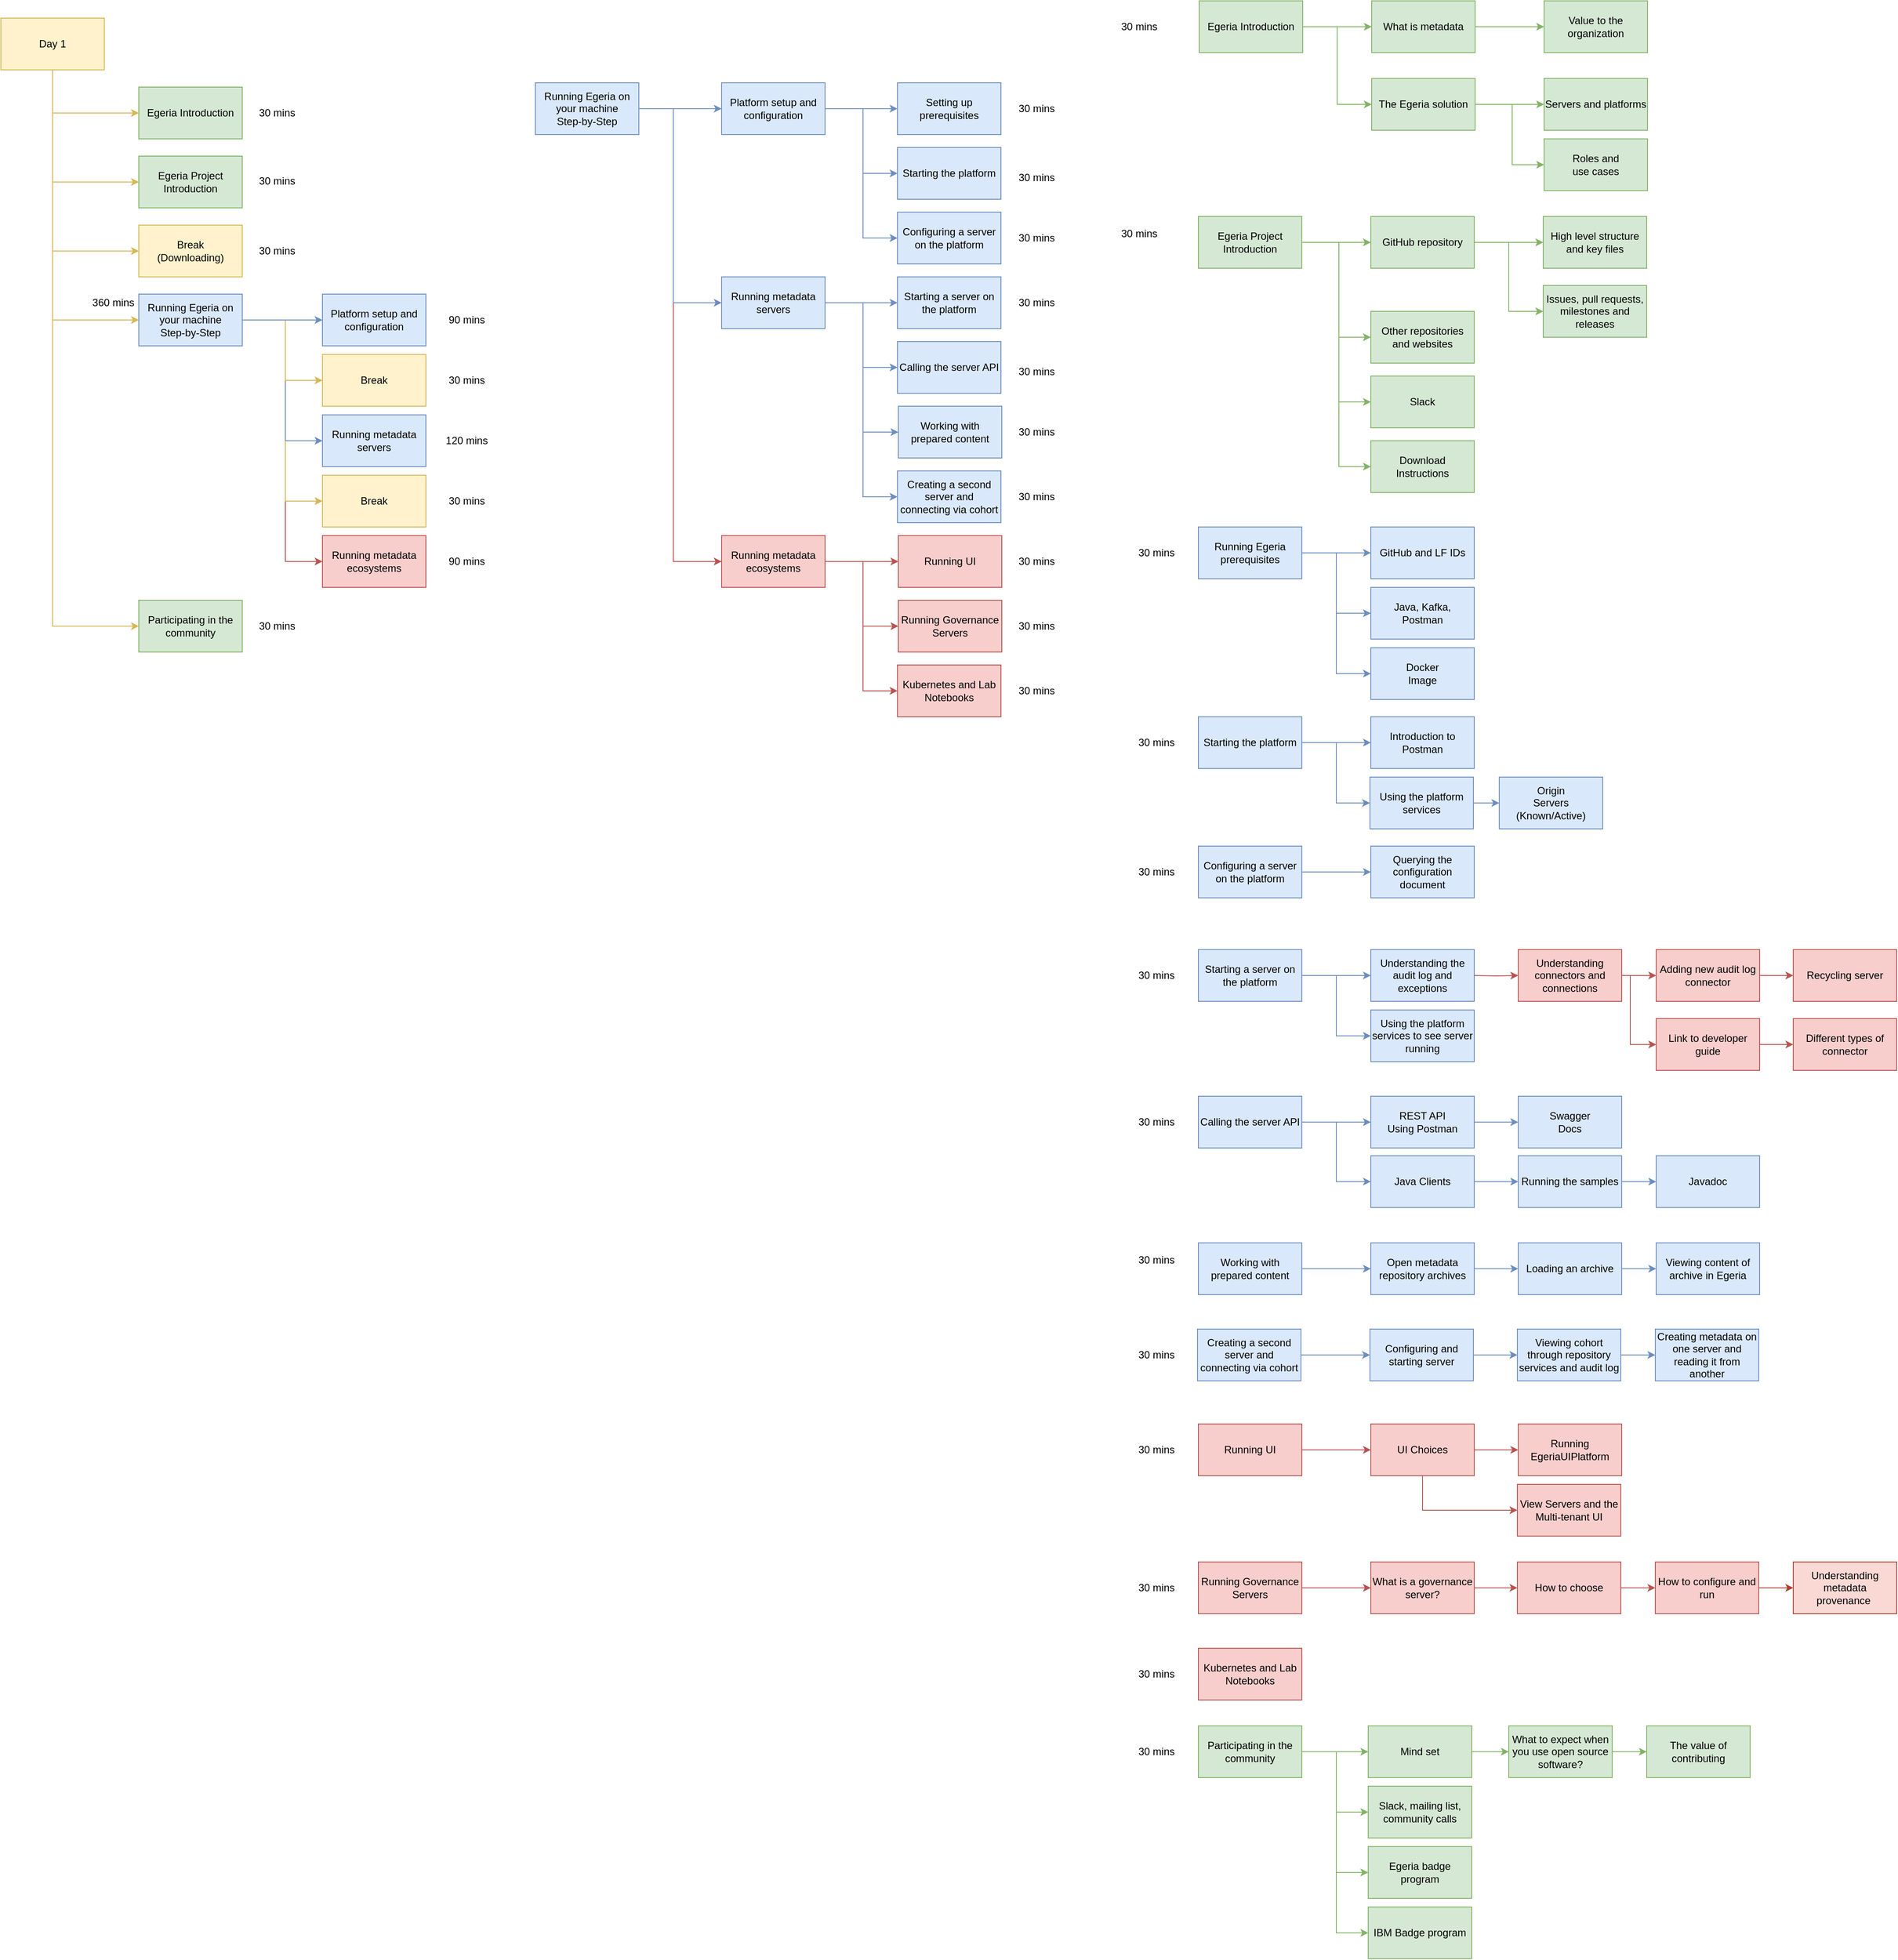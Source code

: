 <mxfile version="12.4.2" type="device" pages="5"><diagram id="ITfB4n23HrNmpRJVN_v5" name="day-1"><mxGraphModel dx="2586" dy="1796" grid="1" gridSize="10" guides="1" tooltips="1" connect="1" arrows="1" fold="1" page="1" pageScale="1" pageWidth="827" pageHeight="1169" math="0" shadow="0"><root><mxCell id="0"/><mxCell id="1" parent="0"/><mxCell id="3br7oR8FoQTnD_Rl4LNW-30" style="edgeStyle=orthogonalEdgeStyle;rounded=0;orthogonalLoop=1;jettySize=auto;html=1;exitX=1;exitY=0.5;exitDx=0;exitDy=0;entryX=0;entryY=0.5;entryDx=0;entryDy=0;fillColor=#f8cecc;strokeColor=#b85450;" edge="1" parent="1" source="KCW5JFRsAnGAHaJuopPq-6" target="3br7oR8FoQTnD_Rl4LNW-28"><mxGeometry relative="1" as="geometry"><Array as="points"><mxPoint x="-1250" y="-750"/><mxPoint x="-1250" y="-470"/></Array></mxGeometry></mxCell><mxCell id="crXDArzFEj9NHHPv9y7_-8" value="" style="edgeStyle=orthogonalEdgeStyle;rounded=0;orthogonalLoop=1;jettySize=auto;html=1;fillColor=#fff2cc;strokeColor=#d6b656;exitX=1;exitY=0.5;exitDx=0;exitDy=0;" edge="1" parent="1" target="crXDArzFEj9NHHPv9y7_-9" source="KCW5JFRsAnGAHaJuopPq-6"><mxGeometry relative="1" as="geometry"><mxPoint x="-1300" y="-610" as="sourcePoint"/><Array as="points"><mxPoint x="-1250" y="-750"/><mxPoint x="-1250" y="-540"/></Array></mxGeometry></mxCell><mxCell id="3br7oR8FoQTnD_Rl4LNW-31" style="edgeStyle=orthogonalEdgeStyle;rounded=0;orthogonalLoop=1;jettySize=auto;html=1;entryX=0;entryY=0.5;entryDx=0;entryDy=0;fillColor=#dae8fc;strokeColor=#6c8ebf;" edge="1" parent="1" source="KCW5JFRsAnGAHaJuopPq-6" target="3br7oR8FoQTnD_Rl4LNW-27"><mxGeometry relative="1" as="geometry"><Array as="points"><mxPoint x="-1250" y="-750"/><mxPoint x="-1250" y="-610"/></Array></mxGeometry></mxCell><mxCell id="3br7oR8FoQTnD_Rl4LNW-6" value="" style="edgeStyle=orthogonalEdgeStyle;rounded=0;orthogonalLoop=1;jettySize=auto;html=1;exitX=1;exitY=0.5;exitDx=0;exitDy=0;entryX=0;entryY=0.5;entryDx=0;entryDy=0;fillColor=#f8cecc;strokeColor=#b85450;" edge="1" parent="1" source="3BLLUDYaX9e-YoNcM7wx-5" target="3br7oR8FoQTnD_Rl4LNW-5"><mxGeometry relative="1" as="geometry"><mxPoint x="-840" y="-960" as="sourcePoint"/><Array as="points"><mxPoint x="-800" y="-995"/><mxPoint x="-800" y="-470"/></Array></mxGeometry></mxCell><mxCell id="YIAjE7bkh7TCHeC80T85-3" value="" style="edgeStyle=orthogonalEdgeStyle;rounded=0;orthogonalLoop=1;jettySize=auto;html=1;fillColor=#d5e8d4;strokeColor=#82b366;" edge="1" parent="1" source="YIAjE7bkh7TCHeC80T85-1" target="YIAjE7bkh7TCHeC80T85-2"><mxGeometry relative="1" as="geometry"/></mxCell><mxCell id="YIAjE7bkh7TCHeC80T85-6" style="edgeStyle=orthogonalEdgeStyle;rounded=0;orthogonalLoop=1;jettySize=auto;html=1;entryX=0;entryY=0.5;entryDx=0;entryDy=0;fillColor=#d5e8d4;strokeColor=#82b366;" edge="1" parent="1" source="YIAjE7bkh7TCHeC80T85-1" target="YIAjE7bkh7TCHeC80T85-7"><mxGeometry relative="1" as="geometry"><mxPoint x="-30" y="-1000" as="targetPoint"/></mxGeometry></mxCell><mxCell id="YIAjE7bkh7TCHeC80T85-140" value="" style="edgeStyle=orthogonalEdgeStyle;rounded=0;orthogonalLoop=1;jettySize=auto;html=1;exitX=1;exitY=0.5;exitDx=0;exitDy=0;entryX=0;entryY=0.5;entryDx=0;entryDy=0;fillColor=#d5e8d4;strokeColor=#82b366;" edge="1" parent="1" source="YIAjE7bkh7TCHeC80T85-7" target="YIAjE7bkh7TCHeC80T85-139"><mxGeometry relative="1" as="geometry"><Array as="points"><mxPoint x="173" y="-1000"/><mxPoint x="173" y="-930"/></Array></mxGeometry></mxCell><mxCell id="YIAjE7bkh7TCHeC80T85-1" value="Egeria Introduction" style="rounded=0;whiteSpace=wrap;html=1;fillColor=#d5e8d4;strokeColor=#82b366;" vertex="1" parent="1"><mxGeometry x="-190" y="-1120" width="120" height="60" as="geometry"/></mxCell><mxCell id="YIAjE7bkh7TCHeC80T85-139" value="Roles and&lt;br&gt;use cases" style="rounded=0;whiteSpace=wrap;html=1;fillColor=#d5e8d4;strokeColor=#82b366;" vertex="1" parent="1"><mxGeometry x="210" y="-960" width="120" height="60" as="geometry"/></mxCell><mxCell id="YIAjE7bkh7TCHeC80T85-5" value="" style="edgeStyle=orthogonalEdgeStyle;rounded=0;orthogonalLoop=1;jettySize=auto;html=1;fillColor=#d5e8d4;strokeColor=#82b366;" edge="1" parent="1" source="YIAjE7bkh7TCHeC80T85-2" target="YIAjE7bkh7TCHeC80T85-4"><mxGeometry relative="1" as="geometry"/></mxCell><mxCell id="YIAjE7bkh7TCHeC80T85-2" value="What is metadata" style="rounded=0;whiteSpace=wrap;html=1;fillColor=#d5e8d4;strokeColor=#82b366;" vertex="1" parent="1"><mxGeometry x="10" y="-1120" width="120" height="60" as="geometry"/></mxCell><mxCell id="YIAjE7bkh7TCHeC80T85-10" value="" style="edgeStyle=orthogonalEdgeStyle;rounded=0;orthogonalLoop=1;jettySize=auto;html=1;fillColor=#d5e8d4;strokeColor=#82b366;" edge="1" parent="1" source="YIAjE7bkh7TCHeC80T85-7" target="YIAjE7bkh7TCHeC80T85-9"><mxGeometry relative="1" as="geometry"/></mxCell><mxCell id="YIAjE7bkh7TCHeC80T85-7" value="The Egeria solution" style="rounded=0;whiteSpace=wrap;html=1;fillColor=#d5e8d4;strokeColor=#82b366;" vertex="1" parent="1"><mxGeometry x="10" y="-1030" width="120" height="60" as="geometry"/></mxCell><mxCell id="YIAjE7bkh7TCHeC80T85-9" value="Servers and platforms" style="rounded=0;whiteSpace=wrap;html=1;fillColor=#d5e8d4;strokeColor=#82b366;" vertex="1" parent="1"><mxGeometry x="210" y="-1030" width="120" height="60" as="geometry"/></mxCell><mxCell id="YIAjE7bkh7TCHeC80T85-4" value="Value to the organization" style="rounded=0;whiteSpace=wrap;html=1;fillColor=#d5e8d4;strokeColor=#82b366;" vertex="1" parent="1"><mxGeometry x="210" y="-1120" width="120" height="60" as="geometry"/></mxCell><mxCell id="YIAjE7bkh7TCHeC80T85-13" value="" style="edgeStyle=orthogonalEdgeStyle;rounded=0;orthogonalLoop=1;jettySize=auto;html=1;fillColor=#d5e8d4;strokeColor=#82b366;" edge="1" parent="1" source="YIAjE7bkh7TCHeC80T85-11" target="YIAjE7bkh7TCHeC80T85-12"><mxGeometry relative="1" as="geometry"/></mxCell><mxCell id="YIAjE7bkh7TCHeC80T85-11" value="Egeria Project Introduction" style="rounded=0;whiteSpace=wrap;html=1;fillColor=#d5e8d4;strokeColor=#82b366;" vertex="1" parent="1"><mxGeometry x="-191" y="-870" width="120" height="60" as="geometry"/></mxCell><mxCell id="YIAjE7bkh7TCHeC80T85-15" value="" style="edgeStyle=orthogonalEdgeStyle;rounded=0;orthogonalLoop=1;jettySize=auto;html=1;exitX=1;exitY=0.5;exitDx=0;exitDy=0;fillColor=#d5e8d4;strokeColor=#82b366;" edge="1" parent="1" source="YIAjE7bkh7TCHeC80T85-11" target="YIAjE7bkh7TCHeC80T85-14"><mxGeometry relative="1" as="geometry"><Array as="points"><mxPoint x="-28" y="-840"/><mxPoint x="-28" y="-730"/></Array></mxGeometry></mxCell><mxCell id="YIAjE7bkh7TCHeC80T85-17" value="" style="edgeStyle=orthogonalEdgeStyle;rounded=0;orthogonalLoop=1;jettySize=auto;html=1;fillColor=#d5e8d4;strokeColor=#82b366;" edge="1" parent="1" source="YIAjE7bkh7TCHeC80T85-12" target="YIAjE7bkh7TCHeC80T85-16"><mxGeometry relative="1" as="geometry"/></mxCell><mxCell id="YIAjE7bkh7TCHeC80T85-20" style="edgeStyle=orthogonalEdgeStyle;rounded=0;orthogonalLoop=1;jettySize=auto;html=1;exitX=1;exitY=0.5;exitDx=0;exitDy=0;entryX=0;entryY=0.5;entryDx=0;entryDy=0;fillColor=#d5e8d4;strokeColor=#82b366;" edge="1" parent="1" source="YIAjE7bkh7TCHeC80T85-12" target="YIAjE7bkh7TCHeC80T85-18"><mxGeometry relative="1" as="geometry"/></mxCell><mxCell id="YIAjE7bkh7TCHeC80T85-12" value="GitHub repository" style="rounded=0;whiteSpace=wrap;html=1;fillColor=#d5e8d4;strokeColor=#82b366;" vertex="1" parent="1"><mxGeometry x="9" y="-870" width="120" height="60" as="geometry"/></mxCell><mxCell id="YIAjE7bkh7TCHeC80T85-16" value="High level structure and key files" style="rounded=0;whiteSpace=wrap;html=1;fillColor=#d5e8d4;strokeColor=#82b366;" vertex="1" parent="1"><mxGeometry x="209" y="-870" width="120" height="60" as="geometry"/></mxCell><mxCell id="YIAjE7bkh7TCHeC80T85-18" value="Issues, pull requests, milestones and releases" style="rounded=0;whiteSpace=wrap;html=1;fillColor=#d5e8d4;strokeColor=#82b366;" vertex="1" parent="1"><mxGeometry x="209" y="-790" width="120" height="60" as="geometry"/></mxCell><mxCell id="1g4q7-YTJdyIKmqRR2oA-2" value="" style="edgeStyle=orthogonalEdgeStyle;rounded=0;orthogonalLoop=1;jettySize=auto;html=1;fillColor=#d5e8d4;strokeColor=#82b366;" edge="1" parent="1" source="YIAjE7bkh7TCHeC80T85-11" target="1g4q7-YTJdyIKmqRR2oA-1"><mxGeometry relative="1" as="geometry"><Array as="points"><mxPoint x="-28" y="-840"/><mxPoint x="-28" y="-655"/></Array></mxGeometry></mxCell><mxCell id="YIAjE7bkh7TCHeC80T85-14" value="Other repositories and websites" style="rounded=0;whiteSpace=wrap;html=1;fillColor=#d5e8d4;strokeColor=#82b366;" vertex="1" parent="1"><mxGeometry x="9" y="-760" width="120" height="60" as="geometry"/></mxCell><mxCell id="1g4q7-YTJdyIKmqRR2oA-1" value="Slack" style="rounded=0;whiteSpace=wrap;html=1;fillColor=#d5e8d4;strokeColor=#82b366;" vertex="1" parent="1"><mxGeometry x="9" y="-685" width="120" height="60" as="geometry"/></mxCell><mxCell id="YIAjE7bkh7TCHeC80T85-23" value="" style="edgeStyle=orthogonalEdgeStyle;rounded=0;orthogonalLoop=1;jettySize=auto;html=1;fillColor=#d5e8d4;strokeColor=#82b366;" edge="1" parent="1" source="YIAjE7bkh7TCHeC80T85-21" target="YIAjE7bkh7TCHeC80T85-22"><mxGeometry relative="1" as="geometry"><Array as="points"><mxPoint x="-31" y="910"/><mxPoint x="-31" y="980"/></Array></mxGeometry></mxCell><mxCell id="YIAjE7bkh7TCHeC80T85-121" value="" style="edgeStyle=orthogonalEdgeStyle;rounded=0;orthogonalLoop=1;jettySize=auto;html=1;fillColor=#d5e8d4;strokeColor=#82b366;" edge="1" parent="1" source="YIAjE7bkh7TCHeC80T85-21" target="YIAjE7bkh7TCHeC80T85-120"><mxGeometry relative="1" as="geometry"><Array as="points"><mxPoint x="-31" y="910"/><mxPoint x="-31" y="1050"/></Array></mxGeometry></mxCell><mxCell id="YIAjE7bkh7TCHeC80T85-123" value="" style="edgeStyle=orthogonalEdgeStyle;rounded=0;orthogonalLoop=1;jettySize=auto;html=1;fillColor=#d5e8d4;strokeColor=#82b366;" edge="1" parent="1" source="YIAjE7bkh7TCHeC80T85-21" target="YIAjE7bkh7TCHeC80T85-122"><mxGeometry relative="1" as="geometry"><Array as="points"><mxPoint x="-31" y="910"/><mxPoint x="-31" y="1120"/></Array></mxGeometry></mxCell><mxCell id="YIAjE7bkh7TCHeC80T85-135" value="" style="edgeStyle=orthogonalEdgeStyle;rounded=0;orthogonalLoop=1;jettySize=auto;html=1;fillColor=#d5e8d4;strokeColor=#82b366;" edge="1" parent="1" source="YIAjE7bkh7TCHeC80T85-21" target="YIAjE7bkh7TCHeC80T85-134"><mxGeometry relative="1" as="geometry"/></mxCell><mxCell id="YIAjE7bkh7TCHeC80T85-21" value="Participating in the community" style="rounded=0;whiteSpace=wrap;html=1;fillColor=#d5e8d4;strokeColor=#82b366;" vertex="1" parent="1"><mxGeometry x="-191" y="880" width="120" height="60" as="geometry"/></mxCell><mxCell id="KCW5JFRsAnGAHaJuopPq-2" style="edgeStyle=orthogonalEdgeStyle;rounded=0;orthogonalLoop=1;jettySize=auto;html=1;exitX=1;exitY=0.5;exitDx=0;exitDy=0;entryX=0;entryY=0.5;entryDx=0;entryDy=0;fillColor=#d5e8d4;strokeColor=#82b366;" edge="1" parent="1" source="YIAjE7bkh7TCHeC80T85-134" target="YIAjE7bkh7TCHeC80T85-136"><mxGeometry relative="1" as="geometry"/></mxCell><mxCell id="YIAjE7bkh7TCHeC80T85-134" value="Mind set" style="rounded=0;whiteSpace=wrap;html=1;fillColor=#d5e8d4;strokeColor=#82b366;" vertex="1" parent="1"><mxGeometry x="6" y="880" width="120" height="60" as="geometry"/></mxCell><mxCell id="YIAjE7bkh7TCHeC80T85-122" value="IBM Badge program" style="rounded=0;whiteSpace=wrap;html=1;fillColor=#d5e8d4;strokeColor=#82b366;" vertex="1" parent="1"><mxGeometry x="6" y="1090" width="120" height="60" as="geometry"/></mxCell><mxCell id="YIAjE7bkh7TCHeC80T85-120" value="Egeria badge program" style="rounded=0;whiteSpace=wrap;html=1;fillColor=#d5e8d4;strokeColor=#82b366;" vertex="1" parent="1"><mxGeometry x="6" y="1020" width="120" height="60" as="geometry"/></mxCell><mxCell id="YIAjE7bkh7TCHeC80T85-22" value="Slack, mailing list, community calls" style="rounded=0;whiteSpace=wrap;html=1;fillColor=#d5e8d4;strokeColor=#82b366;" vertex="1" parent="1"><mxGeometry x="6" y="950" width="120" height="60" as="geometry"/></mxCell><mxCell id="YIAjE7bkh7TCHeC80T85-28" value="" style="edgeStyle=orthogonalEdgeStyle;rounded=0;orthogonalLoop=1;jettySize=auto;html=1;fillColor=#dae8fc;strokeColor=#6c8ebf;" edge="1" parent="1" source="YIAjE7bkh7TCHeC80T85-26" target="YIAjE7bkh7TCHeC80T85-27"><mxGeometry relative="1" as="geometry"><Array as="points"><mxPoint x="-31" y="-480"/><mxPoint x="-31" y="-410"/></Array></mxGeometry></mxCell><mxCell id="YIAjE7bkh7TCHeC80T85-30" value="" style="edgeStyle=orthogonalEdgeStyle;rounded=0;orthogonalLoop=1;jettySize=auto;html=1;fillColor=#dae8fc;strokeColor=#6c8ebf;" edge="1" parent="1" source="YIAjE7bkh7TCHeC80T85-26" target="YIAjE7bkh7TCHeC80T85-29"><mxGeometry relative="1" as="geometry"><Array as="points"><mxPoint x="-31" y="-480"/><mxPoint x="-31" y="-340"/></Array></mxGeometry></mxCell><mxCell id="YIAjE7bkh7TCHeC80T85-26" value="Running Egeria prerequisites" style="rounded=0;whiteSpace=wrap;html=1;fillColor=#dae8fc;strokeColor=#6c8ebf;" vertex="1" parent="1"><mxGeometry x="-191" y="-510" width="120" height="60" as="geometry"/></mxCell><mxCell id="YIAjE7bkh7TCHeC80T85-34" value="" style="edgeStyle=orthogonalEdgeStyle;rounded=0;orthogonalLoop=1;jettySize=auto;html=1;fillColor=#dae8fc;strokeColor=#6c8ebf;" edge="1" parent="1" source="YIAjE7bkh7TCHeC80T85-31" target="YIAjE7bkh7TCHeC80T85-33"><mxGeometry relative="1" as="geometry"><Array as="points"><mxPoint x="-31" y="-260"/><mxPoint x="-31" y="-190"/></Array></mxGeometry></mxCell><mxCell id="IgiLJP3Wz-Qqr1AEUCIM-2" style="edgeStyle=orthogonalEdgeStyle;rounded=0;orthogonalLoop=1;jettySize=auto;html=1;entryX=0;entryY=0.5;entryDx=0;entryDy=0;fillColor=#dae8fc;strokeColor=#6c8ebf;" edge="1" parent="1" source="YIAjE7bkh7TCHeC80T85-31" target="IgiLJP3Wz-Qqr1AEUCIM-1"><mxGeometry relative="1" as="geometry"/></mxCell><mxCell id="YIAjE7bkh7TCHeC80T85-31" value="Starting the platform" style="rounded=0;whiteSpace=wrap;html=1;fillColor=#dae8fc;strokeColor=#6c8ebf;" vertex="1" parent="1"><mxGeometry x="-191" y="-290" width="120" height="60" as="geometry"/></mxCell><mxCell id="YIAjE7bkh7TCHeC80T85-38" value="" style="edgeStyle=orthogonalEdgeStyle;rounded=0;orthogonalLoop=1;jettySize=auto;html=1;fillColor=#dae8fc;strokeColor=#6c8ebf;" edge="1" parent="1" source="YIAjE7bkh7TCHeC80T85-35" target="YIAjE7bkh7TCHeC80T85-37"><mxGeometry relative="1" as="geometry"/></mxCell><mxCell id="YIAjE7bkh7TCHeC80T85-35" value="Configuring a server on the platform" style="rounded=0;whiteSpace=wrap;html=1;fillColor=#dae8fc;strokeColor=#6c8ebf;" vertex="1" parent="1"><mxGeometry x="-191" y="-140" width="120" height="60" as="geometry"/></mxCell><mxCell id="YIAjE7bkh7TCHeC80T85-42" value="" style="edgeStyle=orthogonalEdgeStyle;rounded=0;orthogonalLoop=1;jettySize=auto;html=1;fillColor=#dae8fc;strokeColor=#6c8ebf;" edge="1" parent="1" source="YIAjE7bkh7TCHeC80T85-39" target="YIAjE7bkh7TCHeC80T85-41"><mxGeometry relative="1" as="geometry"/></mxCell><mxCell id="YIAjE7bkh7TCHeC80T85-39" value="Starting a server on the platform" style="rounded=0;whiteSpace=wrap;html=1;fillColor=#dae8fc;strokeColor=#6c8ebf;" vertex="1" parent="1"><mxGeometry x="-191" y="-20" width="120" height="60" as="geometry"/></mxCell><mxCell id="YIAjE7bkh7TCHeC80T85-48" value="" style="edgeStyle=orthogonalEdgeStyle;rounded=0;orthogonalLoop=1;jettySize=auto;html=1;fillColor=#dae8fc;strokeColor=#6c8ebf;" edge="1" parent="1" source="YIAjE7bkh7TCHeC80T85-43" target="YIAjE7bkh7TCHeC80T85-47"><mxGeometry relative="1" as="geometry"/></mxCell><mxCell id="YIAjE7bkh7TCHeC80T85-43" value="Calling the server API" style="rounded=0;whiteSpace=wrap;html=1;fillColor=#dae8fc;strokeColor=#6c8ebf;" vertex="1" parent="1"><mxGeometry x="-191" y="150" width="120" height="60" as="geometry"/></mxCell><mxCell id="YIAjE7bkh7TCHeC80T85-54" value="" style="edgeStyle=orthogonalEdgeStyle;rounded=0;orthogonalLoop=1;jettySize=auto;html=1;fillColor=#dae8fc;strokeColor=#6c8ebf;" edge="1" parent="1" source="YIAjE7bkh7TCHeC80T85-51" target="YIAjE7bkh7TCHeC80T85-53"><mxGeometry relative="1" as="geometry"/></mxCell><mxCell id="YIAjE7bkh7TCHeC80T85-51" value="Working with prepared content" style="rounded=0;whiteSpace=wrap;html=1;fillColor=#dae8fc;strokeColor=#6c8ebf;" vertex="1" parent="1"><mxGeometry x="-191" y="320" width="120" height="60" as="geometry"/></mxCell><mxCell id="YIAjE7bkh7TCHeC80T85-58" value="" style="edgeStyle=orthogonalEdgeStyle;rounded=0;orthogonalLoop=1;jettySize=auto;html=1;fillColor=#dae8fc;strokeColor=#6c8ebf;" edge="1" parent="1" source="YIAjE7bkh7TCHeC80T85-55" target="YIAjE7bkh7TCHeC80T85-57"><mxGeometry relative="1" as="geometry"/></mxCell><mxCell id="YIAjE7bkh7TCHeC80T85-55" value="Creating a second server and connecting via cohort" style="rounded=0;whiteSpace=wrap;html=1;fillColor=#dae8fc;strokeColor=#6c8ebf;" vertex="1" parent="1"><mxGeometry x="-192" y="420" width="120" height="60" as="geometry"/></mxCell><mxCell id="IgiLJP3Wz-Qqr1AEUCIM-36" value="" style="edgeStyle=orthogonalEdgeStyle;rounded=0;orthogonalLoop=1;jettySize=auto;html=1;fillColor=#f8cecc;strokeColor=#b85450;" edge="1" parent="1" source="YIAjE7bkh7TCHeC80T85-67" target="IgiLJP3Wz-Qqr1AEUCIM-35"><mxGeometry relative="1" as="geometry"/></mxCell><mxCell id="YIAjE7bkh7TCHeC80T85-67" value="Running UI" style="rounded=0;whiteSpace=wrap;html=1;fillColor=#f8cecc;strokeColor=#b85450;" vertex="1" parent="1"><mxGeometry x="-191" y="530" width="120" height="60" as="geometry"/></mxCell><mxCell id="IgiLJP3Wz-Qqr1AEUCIM-38" value="" style="edgeStyle=orthogonalEdgeStyle;rounded=0;orthogonalLoop=1;jettySize=auto;html=1;fillColor=#f8cecc;strokeColor=#b85450;" edge="1" parent="1" source="IgiLJP3Wz-Qqr1AEUCIM-35" target="IgiLJP3Wz-Qqr1AEUCIM-37"><mxGeometry relative="1" as="geometry"/></mxCell><mxCell id="IgiLJP3Wz-Qqr1AEUCIM-40" value="" style="edgeStyle=orthogonalEdgeStyle;rounded=0;orthogonalLoop=1;jettySize=auto;html=1;fillColor=#f8cecc;strokeColor=#b85450;" edge="1" parent="1" source="IgiLJP3Wz-Qqr1AEUCIM-35" target="IgiLJP3Wz-Qqr1AEUCIM-39"><mxGeometry relative="1" as="geometry"><Array as="points"><mxPoint x="69" y="630"/></Array></mxGeometry></mxCell><mxCell id="IgiLJP3Wz-Qqr1AEUCIM-35" value="UI Choices" style="rounded=0;whiteSpace=wrap;html=1;fillColor=#f8cecc;strokeColor=#b85450;" vertex="1" parent="1"><mxGeometry x="9" y="530" width="120" height="60" as="geometry"/></mxCell><mxCell id="IgiLJP3Wz-Qqr1AEUCIM-39" value="View Servers and the Multi-tenant UI" style="rounded=0;whiteSpace=wrap;html=1;fillColor=#f8cecc;strokeColor=#b85450;" vertex="1" parent="1"><mxGeometry x="179" y="600" width="120" height="60" as="geometry"/></mxCell><mxCell id="IgiLJP3Wz-Qqr1AEUCIM-37" value="Running EgeriaUIPlatform" style="rounded=0;whiteSpace=wrap;html=1;fillColor=#f8cecc;strokeColor=#b85450;" vertex="1" parent="1"><mxGeometry x="180" y="530" width="120" height="60" as="geometry"/></mxCell><mxCell id="YIAjE7bkh7TCHeC80T85-72" value="" style="edgeStyle=orthogonalEdgeStyle;rounded=0;orthogonalLoop=1;jettySize=auto;html=1;fillColor=#f8cecc;strokeColor=#b85450;" edge="1" parent="1" source="YIAjE7bkh7TCHeC80T85-69" target="YIAjE7bkh7TCHeC80T85-71"><mxGeometry relative="1" as="geometry"/></mxCell><mxCell id="YIAjE7bkh7TCHeC80T85-69" value="Running Governance Servers" style="rounded=0;whiteSpace=wrap;html=1;fillColor=#f8cecc;strokeColor=#b85450;" vertex="1" parent="1"><mxGeometry x="-191" y="690" width="120" height="60" as="geometry"/></mxCell><mxCell id="YIAjE7bkh7TCHeC80T85-74" value="" style="edgeStyle=orthogonalEdgeStyle;rounded=0;orthogonalLoop=1;jettySize=auto;html=1;fillColor=#f8cecc;strokeColor=#b85450;" edge="1" parent="1" source="YIAjE7bkh7TCHeC80T85-71" target="YIAjE7bkh7TCHeC80T85-73"><mxGeometry relative="1" as="geometry"/></mxCell><mxCell id="YIAjE7bkh7TCHeC80T85-71" value="What is a governance server?" style="rounded=0;whiteSpace=wrap;html=1;fillColor=#f8cecc;strokeColor=#b85450;" vertex="1" parent="1"><mxGeometry x="9" y="690" width="120" height="60" as="geometry"/></mxCell><mxCell id="YIAjE7bkh7TCHeC80T85-76" value="" style="edgeStyle=orthogonalEdgeStyle;rounded=0;orthogonalLoop=1;jettySize=auto;html=1;fillColor=#f8cecc;strokeColor=#b85450;" edge="1" parent="1" source="YIAjE7bkh7TCHeC80T85-73" target="YIAjE7bkh7TCHeC80T85-75"><mxGeometry relative="1" as="geometry"/></mxCell><mxCell id="YIAjE7bkh7TCHeC80T85-73" value="How to choose" style="rounded=0;whiteSpace=wrap;html=1;fillColor=#f8cecc;strokeColor=#b85450;" vertex="1" parent="1"><mxGeometry x="179" y="690" width="120" height="60" as="geometry"/></mxCell><mxCell id="IgiLJP3Wz-Qqr1AEUCIM-42" value="" style="edgeStyle=orthogonalEdgeStyle;rounded=0;orthogonalLoop=1;jettySize=auto;html=1;fillColor=#fad9d5;strokeColor=#ae4132;" edge="1" parent="1" source="YIAjE7bkh7TCHeC80T85-75" target="IgiLJP3Wz-Qqr1AEUCIM-41"><mxGeometry relative="1" as="geometry"/></mxCell><mxCell id="YIAjE7bkh7TCHeC80T85-75" value="How to configure and run" style="rounded=0;whiteSpace=wrap;html=1;fillColor=#f8cecc;strokeColor=#b85450;" vertex="1" parent="1"><mxGeometry x="339" y="690" width="120" height="60" as="geometry"/></mxCell><mxCell id="IgiLJP3Wz-Qqr1AEUCIM-41" value="Understanding metadata provenance&amp;nbsp;" style="rounded=0;whiteSpace=wrap;html=1;fillColor=#fad9d5;strokeColor=#ae4132;" vertex="1" parent="1"><mxGeometry x="499" y="690" width="120" height="60" as="geometry"/></mxCell><mxCell id="YIAjE7bkh7TCHeC80T85-60" value="" style="edgeStyle=orthogonalEdgeStyle;rounded=0;orthogonalLoop=1;jettySize=auto;html=1;fillColor=#dae8fc;strokeColor=#6c8ebf;" edge="1" parent="1" source="YIAjE7bkh7TCHeC80T85-57" target="YIAjE7bkh7TCHeC80T85-59"><mxGeometry relative="1" as="geometry"/></mxCell><mxCell id="YIAjE7bkh7TCHeC80T85-57" value="Configuring and starting server" style="rounded=0;whiteSpace=wrap;html=1;fillColor=#dae8fc;strokeColor=#6c8ebf;" vertex="1" parent="1"><mxGeometry x="8" y="420" width="120" height="60" as="geometry"/></mxCell><mxCell id="YIAjE7bkh7TCHeC80T85-62" value="" style="edgeStyle=orthogonalEdgeStyle;rounded=0;orthogonalLoop=1;jettySize=auto;html=1;fillColor=#dae8fc;strokeColor=#6c8ebf;" edge="1" parent="1" source="YIAjE7bkh7TCHeC80T85-59" target="YIAjE7bkh7TCHeC80T85-61"><mxGeometry relative="1" as="geometry"/></mxCell><mxCell id="YIAjE7bkh7TCHeC80T85-59" value="Viewing cohort through repository services and audit log" style="rounded=0;whiteSpace=wrap;html=1;fillColor=#dae8fc;strokeColor=#6c8ebf;" vertex="1" parent="1"><mxGeometry x="179" y="420" width="120" height="60" as="geometry"/></mxCell><mxCell id="YIAjE7bkh7TCHeC80T85-61" value="Creating metadata on one server and reading it from another" style="rounded=0;whiteSpace=wrap;html=1;fillColor=#dae8fc;strokeColor=#6c8ebf;" vertex="1" parent="1"><mxGeometry x="339" y="420" width="120" height="60" as="geometry"/></mxCell><mxCell id="IgiLJP3Wz-Qqr1AEUCIM-22" value="" style="edgeStyle=orthogonalEdgeStyle;rounded=0;orthogonalLoop=1;jettySize=auto;html=1;fillColor=#dae8fc;strokeColor=#6c8ebf;" edge="1" parent="1" source="YIAjE7bkh7TCHeC80T85-53" target="IgiLJP3Wz-Qqr1AEUCIM-21"><mxGeometry relative="1" as="geometry"/></mxCell><mxCell id="YIAjE7bkh7TCHeC80T85-53" value="Open metadata repository archives" style="rounded=0;whiteSpace=wrap;html=1;fillColor=#dae8fc;strokeColor=#6c8ebf;" vertex="1" parent="1"><mxGeometry x="9" y="320" width="120" height="60" as="geometry"/></mxCell><mxCell id="IgiLJP3Wz-Qqr1AEUCIM-24" value="" style="edgeStyle=orthogonalEdgeStyle;rounded=0;orthogonalLoop=1;jettySize=auto;html=1;fillColor=#dae8fc;strokeColor=#6c8ebf;" edge="1" parent="1" source="IgiLJP3Wz-Qqr1AEUCIM-21" target="IgiLJP3Wz-Qqr1AEUCIM-23"><mxGeometry relative="1" as="geometry"/></mxCell><mxCell id="IgiLJP3Wz-Qqr1AEUCIM-21" value="Loading an archive" style="rounded=0;whiteSpace=wrap;html=1;fillColor=#dae8fc;strokeColor=#6c8ebf;" vertex="1" parent="1"><mxGeometry x="180" y="320" width="120" height="60" as="geometry"/></mxCell><mxCell id="IgiLJP3Wz-Qqr1AEUCIM-23" value="Viewing content of archive in Egeria" style="rounded=0;whiteSpace=wrap;html=1;fillColor=#dae8fc;strokeColor=#6c8ebf;" vertex="1" parent="1"><mxGeometry x="340" y="320" width="120" height="60" as="geometry"/></mxCell><mxCell id="YIAjE7bkh7TCHeC80T85-50" value="" style="edgeStyle=orthogonalEdgeStyle;rounded=0;orthogonalLoop=1;jettySize=auto;html=1;fillColor=#dae8fc;strokeColor=#6c8ebf;" edge="1" parent="1" target="YIAjE7bkh7TCHeC80T85-49"><mxGeometry relative="1" as="geometry"><mxPoint x="-71" y="180" as="sourcePoint"/><Array as="points"><mxPoint x="-31" y="180"/><mxPoint x="-31" y="249"/></Array></mxGeometry></mxCell><mxCell id="IgiLJP3Wz-Qqr1AEUCIM-7" value="" style="edgeStyle=orthogonalEdgeStyle;rounded=0;orthogonalLoop=1;jettySize=auto;html=1;fillColor=#dae8fc;strokeColor=#6c8ebf;" edge="1" parent="1" source="YIAjE7bkh7TCHeC80T85-47" target="IgiLJP3Wz-Qqr1AEUCIM-6"><mxGeometry relative="1" as="geometry"/></mxCell><mxCell id="YIAjE7bkh7TCHeC80T85-47" value="REST API&lt;br&gt;Using Postman" style="rounded=0;whiteSpace=wrap;html=1;fillColor=#dae8fc;strokeColor=#6c8ebf;" vertex="1" parent="1"><mxGeometry x="9" y="150" width="120" height="60" as="geometry"/></mxCell><mxCell id="IgiLJP3Wz-Qqr1AEUCIM-6" value="Swagger&lt;br&gt;Docs" style="rounded=0;whiteSpace=wrap;html=1;fillColor=#dae8fc;strokeColor=#6c8ebf;" vertex="1" parent="1"><mxGeometry x="180" y="150" width="120" height="60" as="geometry"/></mxCell><mxCell id="IgiLJP3Wz-Qqr1AEUCIM-5" value="" style="edgeStyle=orthogonalEdgeStyle;rounded=0;orthogonalLoop=1;jettySize=auto;html=1;fillColor=#dae8fc;strokeColor=#6c8ebf;" edge="1" parent="1" source="YIAjE7bkh7TCHeC80T85-49" target="IgiLJP3Wz-Qqr1AEUCIM-4"><mxGeometry relative="1" as="geometry"/></mxCell><mxCell id="YIAjE7bkh7TCHeC80T85-49" value="Java Clients" style="rounded=0;whiteSpace=wrap;html=1;fillColor=#dae8fc;strokeColor=#6c8ebf;" vertex="1" parent="1"><mxGeometry x="9" y="219" width="120" height="60" as="geometry"/></mxCell><mxCell id="IgiLJP3Wz-Qqr1AEUCIM-9" value="" style="edgeStyle=orthogonalEdgeStyle;rounded=0;orthogonalLoop=1;jettySize=auto;html=1;fillColor=#dae8fc;strokeColor=#6c8ebf;" edge="1" parent="1" source="IgiLJP3Wz-Qqr1AEUCIM-4" target="IgiLJP3Wz-Qqr1AEUCIM-8"><mxGeometry relative="1" as="geometry"/></mxCell><mxCell id="IgiLJP3Wz-Qqr1AEUCIM-4" value="Running the samples" style="rounded=0;whiteSpace=wrap;html=1;fillColor=#dae8fc;strokeColor=#6c8ebf;" vertex="1" parent="1"><mxGeometry x="180" y="219" width="120" height="60" as="geometry"/></mxCell><mxCell id="IgiLJP3Wz-Qqr1AEUCIM-8" value="Javadoc" style="rounded=0;whiteSpace=wrap;html=1;fillColor=#dae8fc;strokeColor=#6c8ebf;" vertex="1" parent="1"><mxGeometry x="340" y="219" width="120" height="60" as="geometry"/></mxCell><mxCell id="YIAjE7bkh7TCHeC80T85-46" value="" style="edgeStyle=orthogonalEdgeStyle;rounded=0;orthogonalLoop=1;jettySize=auto;html=1;exitX=1;exitY=0.5;exitDx=0;exitDy=0;entryX=0;entryY=0.5;entryDx=0;entryDy=0;fillColor=#dae8fc;strokeColor=#6c8ebf;" edge="1" parent="1" source="YIAjE7bkh7TCHeC80T85-39" target="YIAjE7bkh7TCHeC80T85-45"><mxGeometry relative="1" as="geometry"><Array as="points"><mxPoint x="-31" y="10"/><mxPoint x="-31" y="80"/></Array></mxGeometry></mxCell><mxCell id="YIAjE7bkh7TCHeC80T85-41" value="Understanding the audit log and exceptions" style="rounded=0;whiteSpace=wrap;html=1;fillColor=#dae8fc;strokeColor=#6c8ebf;" vertex="1" parent="1"><mxGeometry x="9" y="-20" width="120" height="60" as="geometry"/></mxCell><mxCell id="YIAjE7bkh7TCHeC80T85-45" value="Using the platform services to see server running" style="rounded=0;whiteSpace=wrap;html=1;fillColor=#dae8fc;strokeColor=#6c8ebf;" vertex="1" parent="1"><mxGeometry x="9" y="50" width="120" height="60" as="geometry"/></mxCell><mxCell id="YIAjE7bkh7TCHeC80T85-153" value="" style="edgeStyle=orthogonalEdgeStyle;rounded=0;orthogonalLoop=1;jettySize=auto;html=1;fillColor=#f8cecc;strokeColor=#b85450;" edge="1" parent="1" target="YIAjE7bkh7TCHeC80T85-152"><mxGeometry relative="1" as="geometry"><mxPoint x="129" y="10" as="sourcePoint"/></mxGeometry></mxCell><mxCell id="YIAjE7bkh7TCHeC80T85-37" value="Querying the configuration document" style="rounded=0;whiteSpace=wrap;html=1;fillColor=#dae8fc;strokeColor=#6c8ebf;" vertex="1" parent="1"><mxGeometry x="9" y="-140" width="120" height="60" as="geometry"/></mxCell><mxCell id="YIAjE7bkh7TCHeC80T85-155" value="" style="edgeStyle=orthogonalEdgeStyle;rounded=0;orthogonalLoop=1;jettySize=auto;html=1;fillColor=#f8cecc;strokeColor=#b85450;" edge="1" parent="1" source="YIAjE7bkh7TCHeC80T85-152" target="YIAjE7bkh7TCHeC80T85-154"><mxGeometry relative="1" as="geometry"/></mxCell><mxCell id="IgiLJP3Wz-Qqr1AEUCIM-17" value="" style="edgeStyle=orthogonalEdgeStyle;rounded=0;orthogonalLoop=1;jettySize=auto;html=1;entryX=0;entryY=0.5;entryDx=0;entryDy=0;fillColor=#f8cecc;strokeColor=#b85450;" edge="1" parent="1" source="YIAjE7bkh7TCHeC80T85-152" target="IgiLJP3Wz-Qqr1AEUCIM-16"><mxGeometry relative="1" as="geometry"><Array as="points"><mxPoint x="310" y="10"/><mxPoint x="310" y="90"/></Array></mxGeometry></mxCell><mxCell id="YIAjE7bkh7TCHeC80T85-152" value="Understanding connectors and&lt;br&gt;connections" style="rounded=0;whiteSpace=wrap;html=1;fillColor=#f8cecc;strokeColor=#b85450;" vertex="1" parent="1"><mxGeometry x="180" y="-20" width="120" height="60" as="geometry"/></mxCell><mxCell id="IgiLJP3Wz-Qqr1AEUCIM-20" value="" style="edgeStyle=orthogonalEdgeStyle;rounded=0;orthogonalLoop=1;jettySize=auto;html=1;fillColor=#f8cecc;strokeColor=#b85450;" edge="1" parent="1" source="IgiLJP3Wz-Qqr1AEUCIM-16" target="IgiLJP3Wz-Qqr1AEUCIM-19"><mxGeometry relative="1" as="geometry"/></mxCell><mxCell id="IgiLJP3Wz-Qqr1AEUCIM-16" value="Link to developer guide" style="rounded=0;whiteSpace=wrap;html=1;fillColor=#f8cecc;strokeColor=#b85450;" vertex="1" parent="1"><mxGeometry x="340" y="60" width="120" height="60" as="geometry"/></mxCell><mxCell id="IgiLJP3Wz-Qqr1AEUCIM-19" value="Different types of connector" style="rounded=0;whiteSpace=wrap;html=1;fillColor=#f8cecc;strokeColor=#b85450;" vertex="1" parent="1"><mxGeometry x="499" y="60" width="120" height="60" as="geometry"/></mxCell><mxCell id="IgiLJP3Wz-Qqr1AEUCIM-15" value="" style="edgeStyle=orthogonalEdgeStyle;rounded=0;orthogonalLoop=1;jettySize=auto;html=1;fillColor=#f8cecc;strokeColor=#b85450;" edge="1" parent="1" source="YIAjE7bkh7TCHeC80T85-154" target="IgiLJP3Wz-Qqr1AEUCIM-14"><mxGeometry relative="1" as="geometry"/></mxCell><mxCell id="YIAjE7bkh7TCHeC80T85-154" value="Adding new audit log connector" style="rounded=0;whiteSpace=wrap;html=1;fillColor=#f8cecc;strokeColor=#b85450;" vertex="1" parent="1"><mxGeometry x="340" y="-20" width="120" height="60" as="geometry"/></mxCell><mxCell id="IgiLJP3Wz-Qqr1AEUCIM-14" value="Recycling server" style="rounded=0;whiteSpace=wrap;html=1;fillColor=#f8cecc;strokeColor=#b85450;" vertex="1" parent="1"><mxGeometry x="499" y="-20" width="120" height="60" as="geometry"/></mxCell><mxCell id="IgiLJP3Wz-Qqr1AEUCIM-13" value="" style="edgeStyle=orthogonalEdgeStyle;rounded=0;orthogonalLoop=1;jettySize=auto;html=1;fillColor=#dae8fc;strokeColor=#6c8ebf;" edge="1" parent="1" source="YIAjE7bkh7TCHeC80T85-33" target="IgiLJP3Wz-Qqr1AEUCIM-12"><mxGeometry relative="1" as="geometry"/></mxCell><mxCell id="YIAjE7bkh7TCHeC80T85-33" value="Using the platform services" style="rounded=0;whiteSpace=wrap;html=1;fillColor=#dae8fc;strokeColor=#6c8ebf;" vertex="1" parent="1"><mxGeometry x="8" y="-220" width="120" height="60" as="geometry"/></mxCell><mxCell id="IgiLJP3Wz-Qqr1AEUCIM-12" value="Origin&lt;br&gt;Servers (Known/Active)" style="rounded=0;whiteSpace=wrap;html=1;fillColor=#dae8fc;strokeColor=#6c8ebf;" vertex="1" parent="1"><mxGeometry x="158" y="-220" width="120" height="60" as="geometry"/></mxCell><mxCell id="YIAjE7bkh7TCHeC80T85-29" value="Docker&lt;br&gt;Image" style="rounded=0;whiteSpace=wrap;html=1;fillColor=#dae8fc;strokeColor=#6c8ebf;" vertex="1" parent="1"><mxGeometry x="9" y="-370" width="120" height="60" as="geometry"/></mxCell><mxCell id="IgiLJP3Wz-Qqr1AEUCIM-11" value="" style="edgeStyle=orthogonalEdgeStyle;rounded=0;orthogonalLoop=1;jettySize=auto;html=1;exitX=1;exitY=0.5;exitDx=0;exitDy=0;fillColor=#dae8fc;strokeColor=#6c8ebf;" edge="1" parent="1" source="YIAjE7bkh7TCHeC80T85-26" target="IgiLJP3Wz-Qqr1AEUCIM-10"><mxGeometry relative="1" as="geometry"><Array as="points"><mxPoint x="9" y="-480"/><mxPoint x="9" y="-510"/></Array></mxGeometry></mxCell><mxCell id="YIAjE7bkh7TCHeC80T85-27" value="Java, Kafka,&lt;br&gt;Postman" style="rounded=0;whiteSpace=wrap;html=1;fillColor=#dae8fc;strokeColor=#6c8ebf;" vertex="1" parent="1"><mxGeometry x="9" y="-440" width="120" height="60" as="geometry"/></mxCell><mxCell id="IgiLJP3Wz-Qqr1AEUCIM-10" value="GitHub and LF IDs" style="rounded=0;whiteSpace=wrap;html=1;fillColor=#dae8fc;strokeColor=#6c8ebf;" vertex="1" parent="1"><mxGeometry x="9" y="-510" width="120" height="60" as="geometry"/></mxCell><mxCell id="YIAjE7bkh7TCHeC80T85-138" value="" style="edgeStyle=orthogonalEdgeStyle;rounded=0;orthogonalLoop=1;jettySize=auto;html=1;fillColor=#d5e8d4;strokeColor=#82b366;" edge="1" parent="1" source="YIAjE7bkh7TCHeC80T85-136" target="YIAjE7bkh7TCHeC80T85-137"><mxGeometry relative="1" as="geometry"/></mxCell><mxCell id="YIAjE7bkh7TCHeC80T85-136" value="What to expect when you use open source software?" style="rounded=0;whiteSpace=wrap;html=1;fillColor=#d5e8d4;strokeColor=#82b366;" vertex="1" parent="1"><mxGeometry x="169" y="880" width="120" height="60" as="geometry"/></mxCell><mxCell id="YIAjE7bkh7TCHeC80T85-137" value="The value of contributing" style="rounded=0;whiteSpace=wrap;html=1;fillColor=#d5e8d4;strokeColor=#82b366;" vertex="1" parent="1"><mxGeometry x="329" y="880" width="120" height="60" as="geometry"/></mxCell><mxCell id="YIAjE7bkh7TCHeC80T85-150" value="Kubernetes and Lab Notebooks" style="rounded=0;whiteSpace=wrap;html=1;fillColor=#f8cecc;strokeColor=#b85450;" vertex="1" parent="1"><mxGeometry x="-191" y="790" width="120" height="60" as="geometry"/></mxCell><mxCell id="IgiLJP3Wz-Qqr1AEUCIM-1" value="Introduction to Postman" style="rounded=0;whiteSpace=wrap;html=1;fillColor=#dae8fc;strokeColor=#6c8ebf;" vertex="1" parent="1"><mxGeometry x="9" y="-290" width="120" height="60" as="geometry"/></mxCell><mxCell id="nkIvt__7kt2m8lnpxgiM-1" value="" style="edgeStyle=orthogonalEdgeStyle;rounded=0;orthogonalLoop=1;jettySize=auto;html=1;exitX=0.5;exitY=1;exitDx=0;exitDy=0;fillColor=#fff2cc;strokeColor=#d6b656;entryX=0;entryY=0.5;entryDx=0;entryDy=0;" edge="1" parent="1" source="nkIvt__7kt2m8lnpxgiM-2" target="KCW5JFRsAnGAHaJuopPq-3"><mxGeometry relative="1" as="geometry"><mxPoint x="-1420" y="-1010" as="targetPoint"/><Array as="points"><mxPoint x="-1520" y="-990"/></Array></mxGeometry></mxCell><mxCell id="KCW5JFRsAnGAHaJuopPq-7" style="edgeStyle=orthogonalEdgeStyle;rounded=0;orthogonalLoop=1;jettySize=auto;html=1;entryX=0;entryY=0.5;entryDx=0;entryDy=0;fillColor=#fff2cc;strokeColor=#d6b656;" edge="1" parent="1" source="nkIvt__7kt2m8lnpxgiM-2" target="KCW5JFRsAnGAHaJuopPq-4"><mxGeometry relative="1" as="geometry"><Array as="points"><mxPoint x="-1520" y="-910"/></Array></mxGeometry></mxCell><mxCell id="KCW5JFRsAnGAHaJuopPq-8" style="edgeStyle=orthogonalEdgeStyle;rounded=0;orthogonalLoop=1;jettySize=auto;html=1;entryX=0;entryY=0.5;entryDx=0;entryDy=0;fillColor=#fff2cc;strokeColor=#d6b656;" edge="1" parent="1" source="nkIvt__7kt2m8lnpxgiM-2" target="KCW5JFRsAnGAHaJuopPq-6"><mxGeometry relative="1" as="geometry"><Array as="points"><mxPoint x="-1520" y="-750"/></Array></mxGeometry></mxCell><mxCell id="KCW5JFRsAnGAHaJuopPq-9" style="edgeStyle=orthogonalEdgeStyle;rounded=0;orthogonalLoop=1;jettySize=auto;html=1;entryX=0;entryY=0.5;entryDx=0;entryDy=0;fillColor=#fff2cc;strokeColor=#d6b656;" edge="1" parent="1" source="nkIvt__7kt2m8lnpxgiM-2" target="KCW5JFRsAnGAHaJuopPq-5"><mxGeometry relative="1" as="geometry"><Array as="points"><mxPoint x="-1520" y="-395"/></Array></mxGeometry></mxCell><mxCell id="crXDArzFEj9NHHPv9y7_-2" value="" style="edgeStyle=orthogonalEdgeStyle;rounded=0;orthogonalLoop=1;jettySize=auto;html=1;fillColor=#fff2cc;strokeColor=#d6b656;" edge="1" parent="1" source="nkIvt__7kt2m8lnpxgiM-2" target="crXDArzFEj9NHHPv9y7_-1"><mxGeometry relative="1" as="geometry"><Array as="points"><mxPoint x="-1520" y="-830"/></Array></mxGeometry></mxCell><mxCell id="nkIvt__7kt2m8lnpxgiM-2" value="Day 1" style="rounded=0;whiteSpace=wrap;html=1;fillColor=#fff2cc;strokeColor=#d6b656;" vertex="1" parent="1"><mxGeometry x="-1580" y="-1100" width="120" height="60" as="geometry"/></mxCell><mxCell id="crXDArzFEj9NHHPv9y7_-1" value="Break&lt;br&gt;(Downloading)" style="rounded=0;whiteSpace=wrap;html=1;fillColor=#fff2cc;strokeColor=#d6b656;" vertex="1" parent="1"><mxGeometry x="-1420" y="-860" width="120" height="60" as="geometry"/></mxCell><mxCell id="KCW5JFRsAnGAHaJuopPq-3" value="Egeria Introduction" style="rounded=0;whiteSpace=wrap;html=1;fillColor=#d5e8d4;strokeColor=#82b366;" vertex="1" parent="1"><mxGeometry x="-1420" y="-1020" width="120" height="60" as="geometry"/></mxCell><mxCell id="KCW5JFRsAnGAHaJuopPq-4" value="Egeria Project Introduction" style="rounded=0;whiteSpace=wrap;html=1;fillColor=#d5e8d4;strokeColor=#82b366;" vertex="1" parent="1"><mxGeometry x="-1420" y="-940" width="120" height="60" as="geometry"/></mxCell><mxCell id="KCW5JFRsAnGAHaJuopPq-5" value="Participating in the community" style="rounded=0;whiteSpace=wrap;html=1;fillColor=#d5e8d4;strokeColor=#82b366;" vertex="1" parent="1"><mxGeometry x="-1420" y="-425" width="120" height="60" as="geometry"/></mxCell><mxCell id="KCW5JFRsAnGAHaJuopPq-6" value="Running Egeria on your machine&lt;br&gt;Step-by-Step" style="rounded=0;whiteSpace=wrap;html=1;fillColor=#dae8fc;strokeColor=#6c8ebf;" vertex="1" parent="1"><mxGeometry x="-1420" y="-780" width="120" height="60" as="geometry"/></mxCell><mxCell id="UjUZORbfkNIfDJwjkM7T-1" value="30 mins" style="text;html=1;align=center;verticalAlign=middle;resizable=0;points=[];;autosize=1;" vertex="1" parent="1"><mxGeometry x="-1290" y="-1000" width="60" height="20" as="geometry"/></mxCell><mxCell id="UjUZORbfkNIfDJwjkM7T-2" value="30 mins" style="text;html=1;align=center;verticalAlign=middle;resizable=0;points=[];;autosize=1;" vertex="1" parent="1"><mxGeometry x="-1290" y="-921" width="60" height="20" as="geometry"/></mxCell><mxCell id="UjUZORbfkNIfDJwjkM7T-4" value="30 mins" style="text;html=1;align=center;verticalAlign=middle;resizable=0;points=[];;autosize=1;" vertex="1" parent="1"><mxGeometry x="-1290" y="-405" width="60" height="20" as="geometry"/></mxCell><mxCell id="UjUZORbfkNIfDJwjkM7T-5" value="30 mins" style="text;html=1;align=center;verticalAlign=middle;resizable=0;points=[];;autosize=1;" vertex="1" parent="1"><mxGeometry x="-270" y="-490" width="60" height="20" as="geometry"/></mxCell><mxCell id="UjUZORbfkNIfDJwjkM7T-6" value="30 mins" style="text;html=1;align=center;verticalAlign=middle;resizable=0;points=[];;autosize=1;" vertex="1" parent="1"><mxGeometry x="-270" y="-270" width="60" height="20" as="geometry"/></mxCell><mxCell id="UjUZORbfkNIfDJwjkM7T-7" value="30 mins" style="text;html=1;align=center;verticalAlign=middle;resizable=0;points=[];;autosize=1;" vertex="1" parent="1"><mxGeometry x="-270" y="-120" width="60" height="20" as="geometry"/></mxCell><mxCell id="UjUZORbfkNIfDJwjkM7T-8" value="30 mins" style="text;html=1;align=center;verticalAlign=middle;resizable=0;points=[];;autosize=1;" vertex="1" parent="1"><mxGeometry x="-270" width="60" height="20" as="geometry"/></mxCell><mxCell id="UjUZORbfkNIfDJwjkM7T-9" value="30 mins" style="text;html=1;align=center;verticalAlign=middle;resizable=0;points=[];;autosize=1;" vertex="1" parent="1"><mxGeometry x="-270" y="170" width="60" height="20" as="geometry"/></mxCell><mxCell id="UjUZORbfkNIfDJwjkM7T-10" value="30 mins" style="text;html=1;align=center;verticalAlign=middle;resizable=0;points=[];;autosize=1;" vertex="1" parent="1"><mxGeometry x="-270" y="330" width="60" height="20" as="geometry"/></mxCell><mxCell id="UjUZORbfkNIfDJwjkM7T-11" value="30 mins" style="text;html=1;align=center;verticalAlign=middle;resizable=0;points=[];;autosize=1;" vertex="1" parent="1"><mxGeometry x="-270" y="440" width="60" height="20" as="geometry"/></mxCell><mxCell id="3BLLUDYaX9e-YoNcM7wx-1" value="30 mins" style="text;html=1;align=center;verticalAlign=middle;resizable=0;points=[];;autosize=1;" vertex="1" parent="1"><mxGeometry x="-270" y="710" width="60" height="20" as="geometry"/></mxCell><mxCell id="3BLLUDYaX9e-YoNcM7wx-2" value="30 mins" style="text;html=1;align=center;verticalAlign=middle;resizable=0;points=[];;autosize=1;" vertex="1" parent="1"><mxGeometry x="-270" y="550" width="60" height="20" as="geometry"/></mxCell><mxCell id="3BLLUDYaX9e-YoNcM7wx-3" value="30 mins" style="text;html=1;align=center;verticalAlign=middle;resizable=0;points=[];;autosize=1;" vertex="1" parent="1"><mxGeometry x="-270" y="810" width="60" height="20" as="geometry"/></mxCell><mxCell id="3BLLUDYaX9e-YoNcM7wx-4" value="" style="edgeStyle=orthogonalEdgeStyle;rounded=0;orthogonalLoop=1;jettySize=auto;html=1;fillColor=#dae8fc;strokeColor=#6c8ebf;exitX=1;exitY=0.5;exitDx=0;exitDy=0;" edge="1" parent="1" source="3br7oR8FoQTnD_Rl4LNW-1" target="3BLLUDYaX9e-YoNcM7wx-7"><mxGeometry relative="1" as="geometry"><mxPoint x="-610" y="-970" as="sourcePoint"/></mxGeometry></mxCell><mxCell id="3br7oR8FoQTnD_Rl4LNW-2" value="" style="edgeStyle=orthogonalEdgeStyle;rounded=0;orthogonalLoop=1;jettySize=auto;html=1;fillColor=#dae8fc;strokeColor=#6c8ebf;" edge="1" parent="1" source="3BLLUDYaX9e-YoNcM7wx-5" target="3br7oR8FoQTnD_Rl4LNW-1"><mxGeometry relative="1" as="geometry"/></mxCell><mxCell id="3BLLUDYaX9e-YoNcM7wx-5" value="Running Egeria on your machine&lt;br&gt;Step-by-Step" style="rounded=0;whiteSpace=wrap;html=1;fillColor=#dae8fc;strokeColor=#6c8ebf;" vertex="1" parent="1"><mxGeometry x="-960" y="-1025" width="120" height="60" as="geometry"/></mxCell><mxCell id="3br7oR8FoQTnD_Rl4LNW-4" value="" style="edgeStyle=orthogonalEdgeStyle;rounded=0;orthogonalLoop=1;jettySize=auto;html=1;entryX=0;entryY=0.5;entryDx=0;entryDy=0;exitX=1;exitY=0.5;exitDx=0;exitDy=0;fillColor=#dae8fc;strokeColor=#6c8ebf;" edge="1" parent="1" source="3BLLUDYaX9e-YoNcM7wx-5" target="3br7oR8FoQTnD_Rl4LNW-3"><mxGeometry relative="1" as="geometry"><Array as="points"><mxPoint x="-800" y="-995"/><mxPoint x="-800" y="-770"/></Array></mxGeometry></mxCell><mxCell id="3br7oR8FoQTnD_Rl4LNW-1" value="Platform setup and configuration" style="rounded=0;whiteSpace=wrap;html=1;fillColor=#dae8fc;strokeColor=#6c8ebf;" vertex="1" parent="1"><mxGeometry x="-744" y="-1025" width="120" height="60" as="geometry"/></mxCell><mxCell id="3br7oR8FoQTnD_Rl4LNW-3" value="Running metadata servers" style="rounded=0;whiteSpace=wrap;html=1;fillColor=#dae8fc;strokeColor=#6c8ebf;" vertex="1" parent="1"><mxGeometry x="-744" y="-800" width="120" height="60" as="geometry"/></mxCell><mxCell id="3br7oR8FoQTnD_Rl4LNW-5" value="Running metadata ecosystems" style="rounded=0;whiteSpace=wrap;html=1;fillColor=#f8cecc;strokeColor=#b85450;" vertex="1" parent="1"><mxGeometry x="-744" y="-500" width="120" height="60" as="geometry"/></mxCell><mxCell id="3BLLUDYaX9e-YoNcM7wx-6" value="" style="edgeStyle=orthogonalEdgeStyle;rounded=0;orthogonalLoop=1;jettySize=auto;html=1;fillColor=#dae8fc;strokeColor=#6c8ebf;" edge="1" parent="1" source="3br7oR8FoQTnD_Rl4LNW-1" target="3BLLUDYaX9e-YoNcM7wx-9"><mxGeometry relative="1" as="geometry"><Array as="points"><mxPoint x="-580" y="-995"/><mxPoint x="-580" y="-920"/></Array><mxPoint x="-620" y="-995" as="sourcePoint"/></mxGeometry></mxCell><mxCell id="3BLLUDYaX9e-YoNcM7wx-7" value="Setting up prerequisites" style="rounded=0;whiteSpace=wrap;html=1;fillColor=#dae8fc;strokeColor=#6c8ebf;" vertex="1" parent="1"><mxGeometry x="-540" y="-1025" width="120" height="60" as="geometry"/></mxCell><mxCell id="3BLLUDYaX9e-YoNcM7wx-8" value="" style="edgeStyle=orthogonalEdgeStyle;rounded=0;orthogonalLoop=1;jettySize=auto;html=1;fillColor=#dae8fc;strokeColor=#6c8ebf;" edge="1" parent="1" source="3br7oR8FoQTnD_Rl4LNW-1" target="3BLLUDYaX9e-YoNcM7wx-11"><mxGeometry relative="1" as="geometry"><Array as="points"><mxPoint x="-580" y="-995"/><mxPoint x="-580" y="-845"/></Array><mxPoint x="-620" y="-995" as="sourcePoint"/></mxGeometry></mxCell><mxCell id="3BLLUDYaX9e-YoNcM7wx-9" value="Starting the platform" style="rounded=0;whiteSpace=wrap;html=1;fillColor=#dae8fc;strokeColor=#6c8ebf;" vertex="1" parent="1"><mxGeometry x="-540" y="-950" width="120" height="60" as="geometry"/></mxCell><mxCell id="3BLLUDYaX9e-YoNcM7wx-10" value="" style="edgeStyle=orthogonalEdgeStyle;rounded=0;orthogonalLoop=1;jettySize=auto;html=1;fillColor=#dae8fc;strokeColor=#6c8ebf;exitX=1;exitY=0.5;exitDx=0;exitDy=0;" edge="1" parent="1" source="3br7oR8FoQTnD_Rl4LNW-3" target="3BLLUDYaX9e-YoNcM7wx-13"><mxGeometry relative="1" as="geometry"><Array as="points"><mxPoint x="-600" y="-770"/><mxPoint x="-600" y="-770"/></Array><mxPoint x="-620" y="-995" as="sourcePoint"/></mxGeometry></mxCell><mxCell id="3BLLUDYaX9e-YoNcM7wx-11" value="Configuring a server on the platform" style="rounded=0;whiteSpace=wrap;html=1;fillColor=#dae8fc;strokeColor=#6c8ebf;" vertex="1" parent="1"><mxGeometry x="-540" y="-875" width="120" height="60" as="geometry"/></mxCell><mxCell id="3BLLUDYaX9e-YoNcM7wx-12" value="" style="edgeStyle=orthogonalEdgeStyle;rounded=0;orthogonalLoop=1;jettySize=auto;html=1;fillColor=#dae8fc;strokeColor=#6c8ebf;exitX=1;exitY=0.5;exitDx=0;exitDy=0;" edge="1" parent="1" source="3br7oR8FoQTnD_Rl4LNW-3" target="3BLLUDYaX9e-YoNcM7wx-15"><mxGeometry relative="1" as="geometry"><mxPoint x="-620" y="-995" as="sourcePoint"/><Array as="points"><mxPoint x="-580" y="-770"/><mxPoint x="-580" y="-695"/></Array></mxGeometry></mxCell><mxCell id="3BLLUDYaX9e-YoNcM7wx-13" value="Starting a server on the platform" style="rounded=0;whiteSpace=wrap;html=1;fillColor=#dae8fc;strokeColor=#6c8ebf;" vertex="1" parent="1"><mxGeometry x="-540" y="-800" width="120" height="60" as="geometry"/></mxCell><mxCell id="3BLLUDYaX9e-YoNcM7wx-14" value="" style="edgeStyle=orthogonalEdgeStyle;rounded=0;orthogonalLoop=1;jettySize=auto;html=1;fillColor=#dae8fc;strokeColor=#6c8ebf;exitX=1;exitY=0.5;exitDx=0;exitDy=0;" edge="1" parent="1" source="3br7oR8FoQTnD_Rl4LNW-3" target="3BLLUDYaX9e-YoNcM7wx-17"><mxGeometry relative="1" as="geometry"><mxPoint x="-620" y="-995" as="sourcePoint"/><Array as="points"><mxPoint x="-580" y="-770"/><mxPoint x="-580" y="-620"/></Array></mxGeometry></mxCell><mxCell id="3BLLUDYaX9e-YoNcM7wx-15" value="Calling the server API" style="rounded=0;whiteSpace=wrap;html=1;fillColor=#dae8fc;strokeColor=#6c8ebf;" vertex="1" parent="1"><mxGeometry x="-540" y="-725" width="120" height="60" as="geometry"/></mxCell><mxCell id="3BLLUDYaX9e-YoNcM7wx-16" value="" style="edgeStyle=orthogonalEdgeStyle;rounded=0;orthogonalLoop=1;jettySize=auto;html=1;fillColor=#dae8fc;strokeColor=#6c8ebf;entryX=0;entryY=0.5;entryDx=0;entryDy=0;exitX=1;exitY=0.5;exitDx=0;exitDy=0;" edge="1" parent="1" source="3br7oR8FoQTnD_Rl4LNW-3" target="3BLLUDYaX9e-YoNcM7wx-19"><mxGeometry relative="1" as="geometry"><Array as="points"><mxPoint x="-580" y="-770"/><mxPoint x="-580" y="-545"/></Array><mxPoint x="-620" y="-995" as="sourcePoint"/></mxGeometry></mxCell><mxCell id="3BLLUDYaX9e-YoNcM7wx-17" value="Working with prepared content" style="rounded=0;whiteSpace=wrap;html=1;fillColor=#dae8fc;strokeColor=#6c8ebf;" vertex="1" parent="1"><mxGeometry x="-539" y="-650" width="120" height="60" as="geometry"/></mxCell><mxCell id="3BLLUDYaX9e-YoNcM7wx-18" value="" style="edgeStyle=orthogonalEdgeStyle;rounded=0;orthogonalLoop=1;jettySize=auto;html=1;fillColor=#f8cecc;strokeColor=#b85450;exitX=1;exitY=0.5;exitDx=0;exitDy=0;entryX=0;entryY=0.5;entryDx=0;entryDy=0;" edge="1" parent="1" source="3br7oR8FoQTnD_Rl4LNW-5" target="3BLLUDYaX9e-YoNcM7wx-21"><mxGeometry relative="1" as="geometry"><mxPoint x="-480" y="135" as="targetPoint"/><Array as="points"><mxPoint x="-600" y="-470"/><mxPoint x="-600" y="-470"/></Array><mxPoint x="-620" y="-995" as="sourcePoint"/></mxGeometry></mxCell><mxCell id="3BLLUDYaX9e-YoNcM7wx-19" value="Creating a second server and connecting via cohort" style="rounded=0;whiteSpace=wrap;html=1;fillColor=#dae8fc;strokeColor=#6c8ebf;" vertex="1" parent="1"><mxGeometry x="-540" y="-575" width="120" height="60" as="geometry"/></mxCell><mxCell id="3BLLUDYaX9e-YoNcM7wx-20" value="" style="edgeStyle=orthogonalEdgeStyle;rounded=0;orthogonalLoop=1;jettySize=auto;html=1;fillColor=#f8cecc;strokeColor=#b85450;exitX=1;exitY=0.5;exitDx=0;exitDy=0;" edge="1" parent="1" source="3br7oR8FoQTnD_Rl4LNW-5" target="3BLLUDYaX9e-YoNcM7wx-23"><mxGeometry relative="1" as="geometry"><Array as="points"><mxPoint x="-580" y="-470"/><mxPoint x="-580" y="-395"/></Array><mxPoint x="-630" y="-520" as="sourcePoint"/></mxGeometry></mxCell><mxCell id="3BLLUDYaX9e-YoNcM7wx-21" value="Running UI" style="rounded=0;whiteSpace=wrap;html=1;fillColor=#f8cecc;strokeColor=#b85450;" vertex="1" parent="1"><mxGeometry x="-539" y="-500" width="120" height="60" as="geometry"/></mxCell><mxCell id="3BLLUDYaX9e-YoNcM7wx-22" value="" style="edgeStyle=orthogonalEdgeStyle;rounded=0;orthogonalLoop=1;jettySize=auto;html=1;fillColor=#f8cecc;strokeColor=#b85450;entryX=0;entryY=0.5;entryDx=0;entryDy=0;" edge="1" parent="1" target="3BLLUDYaX9e-YoNcM7wx-24"><mxGeometry relative="1" as="geometry"><mxPoint x="-624" y="-470" as="sourcePoint"/><mxPoint x="-480" y="385" as="targetPoint"/><Array as="points"><mxPoint x="-580" y="-470"/><mxPoint x="-580" y="-320"/></Array></mxGeometry></mxCell><mxCell id="3BLLUDYaX9e-YoNcM7wx-23" value="Running Governance Servers" style="rounded=0;whiteSpace=wrap;html=1;fillColor=#f8cecc;strokeColor=#b85450;" vertex="1" parent="1"><mxGeometry x="-539" y="-425" width="120" height="60" as="geometry"/></mxCell><mxCell id="3BLLUDYaX9e-YoNcM7wx-24" value="Kubernetes and Lab Notebooks" style="rounded=0;whiteSpace=wrap;html=1;fillColor=#f8cecc;strokeColor=#b85450;" vertex="1" parent="1"><mxGeometry x="-540" y="-350" width="120" height="60" as="geometry"/></mxCell><mxCell id="3BLLUDYaX9e-YoNcM7wx-25" value="30 mins" style="text;html=1;align=center;verticalAlign=middle;resizable=0;points=[];;autosize=1;" vertex="1" parent="1"><mxGeometry x="-409" y="-1005" width="60" height="20" as="geometry"/></mxCell><mxCell id="3BLLUDYaX9e-YoNcM7wx-26" value="30 mins" style="text;html=1;align=center;verticalAlign=middle;resizable=0;points=[];;autosize=1;" vertex="1" parent="1"><mxGeometry x="-409" y="-925" width="60" height="20" as="geometry"/></mxCell><mxCell id="3BLLUDYaX9e-YoNcM7wx-27" value="30 mins" style="text;html=1;align=center;verticalAlign=middle;resizable=0;points=[];;autosize=1;" vertex="1" parent="1"><mxGeometry x="-409" y="-855" width="60" height="20" as="geometry"/></mxCell><mxCell id="3BLLUDYaX9e-YoNcM7wx-28" value="30 mins" style="text;html=1;align=center;verticalAlign=middle;resizable=0;points=[];;autosize=1;" vertex="1" parent="1"><mxGeometry x="-409" y="-780" width="60" height="20" as="geometry"/></mxCell><mxCell id="3BLLUDYaX9e-YoNcM7wx-29" value="30 mins" style="text;html=1;align=center;verticalAlign=middle;resizable=0;points=[];;autosize=1;" vertex="1" parent="1"><mxGeometry x="-409" y="-700" width="60" height="20" as="geometry"/></mxCell><mxCell id="3BLLUDYaX9e-YoNcM7wx-30" value="30 mins" style="text;html=1;align=center;verticalAlign=middle;resizable=0;points=[];;autosize=1;" vertex="1" parent="1"><mxGeometry x="-409" y="-630" width="60" height="20" as="geometry"/></mxCell><mxCell id="3BLLUDYaX9e-YoNcM7wx-31" value="30 mins" style="text;html=1;align=center;verticalAlign=middle;resizable=0;points=[];;autosize=1;" vertex="1" parent="1"><mxGeometry x="-409" y="-555" width="60" height="20" as="geometry"/></mxCell><mxCell id="3BLLUDYaX9e-YoNcM7wx-32" value="30 mins" style="text;html=1;align=center;verticalAlign=middle;resizable=0;points=[];;autosize=1;" vertex="1" parent="1"><mxGeometry x="-409" y="-405" width="60" height="20" as="geometry"/></mxCell><mxCell id="3BLLUDYaX9e-YoNcM7wx-33" value="30 mins" style="text;html=1;align=center;verticalAlign=middle;resizable=0;points=[];;autosize=1;" vertex="1" parent="1"><mxGeometry x="-409" y="-480" width="60" height="20" as="geometry"/></mxCell><mxCell id="3BLLUDYaX9e-YoNcM7wx-34" value="30 mins" style="text;html=1;align=center;verticalAlign=middle;resizable=0;points=[];;autosize=1;" vertex="1" parent="1"><mxGeometry x="-409" y="-330" width="60" height="20" as="geometry"/></mxCell><mxCell id="3br7oR8FoQTnD_Rl4LNW-7" value="30 mins" style="text;html=1;align=center;verticalAlign=middle;resizable=0;points=[];;autosize=1;" vertex="1" parent="1"><mxGeometry x="-290" y="-1100" width="60" height="20" as="geometry"/></mxCell><mxCell id="3br7oR8FoQTnD_Rl4LNW-8" value="30 mins" style="text;html=1;align=center;verticalAlign=middle;resizable=0;points=[];;autosize=1;" vertex="1" parent="1"><mxGeometry x="-290" y="-860" width="60" height="20" as="geometry"/></mxCell><mxCell id="3br7oR8FoQTnD_Rl4LNW-9" value="30 mins" style="text;html=1;align=center;verticalAlign=middle;resizable=0;points=[];;autosize=1;" vertex="1" parent="1"><mxGeometry x="-270" y="900" width="60" height="20" as="geometry"/></mxCell><mxCell id="3br7oR8FoQTnD_Rl4LNW-26" value="Platform setup and configuration" style="rounded=0;whiteSpace=wrap;html=1;fillColor=#dae8fc;strokeColor=#6c8ebf;" vertex="1" parent="1"><mxGeometry x="-1207" y="-780" width="120" height="60" as="geometry"/></mxCell><mxCell id="3br7oR8FoQTnD_Rl4LNW-27" value="Running metadata servers" style="rounded=0;whiteSpace=wrap;html=1;fillColor=#dae8fc;strokeColor=#6c8ebf;" vertex="1" parent="1"><mxGeometry x="-1207" y="-640" width="120" height="60" as="geometry"/></mxCell><mxCell id="3br7oR8FoQTnD_Rl4LNW-28" value="Running metadata ecosystems" style="rounded=0;whiteSpace=wrap;html=1;fillColor=#f8cecc;strokeColor=#b85450;" vertex="1" parent="1"><mxGeometry x="-1207" y="-500" width="120" height="60" as="geometry"/></mxCell><mxCell id="3br7oR8FoQTnD_Rl4LNW-32" value="90 mins" style="text;html=1;align=center;verticalAlign=middle;resizable=0;points=[];;autosize=1;" vertex="1" parent="1"><mxGeometry x="-1070" y="-760" width="60" height="20" as="geometry"/></mxCell><mxCell id="3br7oR8FoQTnD_Rl4LNW-33" value="120 mins" style="text;html=1;align=center;verticalAlign=middle;resizable=0;points=[];;autosize=1;" vertex="1" parent="1"><mxGeometry x="-1070" y="-620" width="60" height="20" as="geometry"/></mxCell><mxCell id="3br7oR8FoQTnD_Rl4LNW-34" value="90 mins" style="text;html=1;align=center;verticalAlign=middle;resizable=0;points=[];;autosize=1;" vertex="1" parent="1"><mxGeometry x="-1070" y="-480" width="60" height="20" as="geometry"/></mxCell><mxCell id="crXDArzFEj9NHHPv9y7_-3" value="30 mins" style="text;html=1;align=center;verticalAlign=middle;resizable=0;points=[];;autosize=1;" vertex="1" parent="1"><mxGeometry x="-1290" y="-840" width="60" height="20" as="geometry"/></mxCell><mxCell id="crXDArzFEj9NHHPv9y7_-6" value="" style="edgeStyle=orthogonalEdgeStyle;rounded=0;orthogonalLoop=1;jettySize=auto;html=1;fillColor=#fff2cc;strokeColor=#d6b656;" edge="1" parent="1" target="crXDArzFEj9NHHPv9y7_-7"><mxGeometry relative="1" as="geometry"><mxPoint x="-1300" y="-750" as="sourcePoint"/><Array as="points"><mxPoint x="-1250" y="-750"/><mxPoint x="-1250" y="-680"/></Array></mxGeometry></mxCell><mxCell id="crXDArzFEj9NHHPv9y7_-7" value="Break" style="rounded=0;whiteSpace=wrap;html=1;fillColor=#fff2cc;strokeColor=#d6b656;" vertex="1" parent="1"><mxGeometry x="-1207" y="-710" width="120" height="60" as="geometry"/></mxCell><mxCell id="crXDArzFEj9NHHPv9y7_-9" value="Break" style="rounded=0;whiteSpace=wrap;html=1;fillColor=#fff2cc;strokeColor=#d6b656;" vertex="1" parent="1"><mxGeometry x="-1207" y="-570" width="120" height="60" as="geometry"/></mxCell><mxCell id="3br7oR8FoQTnD_Rl4LNW-29" style="edgeStyle=orthogonalEdgeStyle;rounded=0;orthogonalLoop=1;jettySize=auto;html=1;exitX=1;exitY=0.5;exitDx=0;exitDy=0;entryX=0;entryY=0.5;entryDx=0;entryDy=0;fillColor=#dae8fc;strokeColor=#6c8ebf;" edge="1" parent="1" source="KCW5JFRsAnGAHaJuopPq-6" target="3br7oR8FoQTnD_Rl4LNW-26"><mxGeometry relative="1" as="geometry"/></mxCell><mxCell id="crXDArzFEj9NHHPv9y7_-13" value="30 mins" style="text;html=1;align=center;verticalAlign=middle;resizable=0;points=[];;autosize=1;" vertex="1" parent="1"><mxGeometry x="-1070" y="-690" width="60" height="20" as="geometry"/></mxCell><mxCell id="crXDArzFEj9NHHPv9y7_-14" value="30 mins" style="text;html=1;align=center;verticalAlign=middle;resizable=0;points=[];;autosize=1;" vertex="1" parent="1"><mxGeometry x="-1070" y="-550" width="60" height="20" as="geometry"/></mxCell><mxCell id="crXDArzFEj9NHHPv9y7_-15" value="360 mins" style="text;html=1;align=center;verticalAlign=middle;resizable=0;points=[];;autosize=1;" vertex="1" parent="1"><mxGeometry x="-1480" y="-780" width="60" height="20" as="geometry"/></mxCell><mxCell id="0OJ3JUiIlHUnBboKJEGc-1" value="" style="edgeStyle=orthogonalEdgeStyle;rounded=0;orthogonalLoop=1;jettySize=auto;html=1;fillColor=#d5e8d4;strokeColor=#82b366;exitX=1;exitY=0.5;exitDx=0;exitDy=0;" edge="1" parent="1" target="0OJ3JUiIlHUnBboKJEGc-2" source="YIAjE7bkh7TCHeC80T85-11"><mxGeometry relative="1" as="geometry"><mxPoint x="-72" y="-770" as="sourcePoint"/><Array as="points"><mxPoint x="-28" y="-840"/><mxPoint x="-28" y="-580"/></Array></mxGeometry></mxCell><mxCell id="0OJ3JUiIlHUnBboKJEGc-2" value="Download&lt;br&gt;Instructions" style="rounded=0;whiteSpace=wrap;html=1;fillColor=#d5e8d4;strokeColor=#82b366;" vertex="1" parent="1"><mxGeometry x="9" y="-610" width="120" height="60" as="geometry"/></mxCell></root></mxGraphModel></diagram><diagram id="zeh6nFrCvn1aCoCmXk1M" name="day-2"><mxGraphModel dx="1759" dy="627" grid="1" gridSize="10" guides="1" tooltips="1" connect="1" arrows="1" fold="1" page="1" pageScale="1" pageWidth="827" pageHeight="1169" math="0" shadow="0"><root><mxCell id="XqDp-LMjLTolmb1L5QhB-0"/><mxCell id="XqDp-LMjLTolmb1L5QhB-1" parent="XqDp-LMjLTolmb1L5QhB-0"/><mxCell id="XjOklk7TXZasxDNNNLo--0" value="" style="edgeStyle=orthogonalEdgeStyle;rounded=0;orthogonalLoop=1;jettySize=auto;html=1;exitX=1;exitY=0.5;exitDx=0;exitDy=0;fillColor=#d5e8d4;strokeColor=#82b366;" edge="1" parent="XqDp-LMjLTolmb1L5QhB-1" source="XjOklk7TXZasxDNNNLo--4" target="XjOklk7TXZasxDNNNLo--3"><mxGeometry relative="1" as="geometry"><Array as="points"><mxPoint x="-110" y="210"/><mxPoint x="-110" y="281"/></Array></mxGeometry></mxCell><mxCell id="XjOklk7TXZasxDNNNLo--1" value="Permission to contribute to Open Source" style="rounded=0;whiteSpace=wrap;html=1;fillColor=#d5e8d4;strokeColor=#82b366;" vertex="1" parent="XqDp-LMjLTolmb1L5QhB-1"><mxGeometry x="-70" y="180" width="120" height="60" as="geometry"/></mxCell><mxCell id="XjOklk7TXZasxDNNNLo--2" value="" style="edgeStyle=orthogonalEdgeStyle;rounded=0;orthogonalLoop=1;jettySize=auto;html=1;exitX=0.5;exitY=1;exitDx=0;exitDy=0;fillColor=#fff2cc;strokeColor=#d6b656;entryX=0;entryY=0.5;entryDx=0;entryDy=0;" edge="1" parent="XqDp-LMjLTolmb1L5QhB-1" source="1JnW5qU-i23TyPbCmVMU-0" target="YNCVl9tHo3q_ZHJHl-hh-1"><mxGeometry relative="1" as="geometry"><mxPoint x="-600" y="210" as="targetPoint"/><Array as="points"><mxPoint x="-710" y="190"/></Array></mxGeometry></mxCell><mxCell id="XjOklk7TXZasxDNNNLo--3" value="Licenses and the DCO" style="rounded=0;whiteSpace=wrap;html=1;fillColor=#d5e8d4;strokeColor=#82b366;" vertex="1" parent="XqDp-LMjLTolmb1L5QhB-1"><mxGeometry x="-71" y="251" width="120" height="60" as="geometry"/></mxCell><mxCell id="KKf8pA_OuNdO0OUtclCU-0" style="edgeStyle=orthogonalEdgeStyle;rounded=0;orthogonalLoop=1;jettySize=auto;html=1;entryX=0;entryY=0.5;entryDx=0;entryDy=0;fillColor=#d5e8d4;strokeColor=#82b366;" edge="1" parent="XqDp-LMjLTolmb1L5QhB-1" source="XjOklk7TXZasxDNNNLo--4" target="XjOklk7TXZasxDNNNLo--1"><mxGeometry relative="1" as="geometry"/></mxCell><mxCell id="XjOklk7TXZasxDNNNLo--4" value="Open Source&lt;br&gt;Philosophy" style="rounded=0;whiteSpace=wrap;html=1;fillColor=#d5e8d4;strokeColor=#82b366;" vertex="1" parent="XqDp-LMjLTolmb1L5QhB-1"><mxGeometry x="-270" y="180" width="120" height="60" as="geometry"/></mxCell><mxCell id="XjOklk7TXZasxDNNNLo--5" value="" style="edgeStyle=orthogonalEdgeStyle;rounded=0;orthogonalLoop=1;jettySize=auto;html=1;fillColor=#dae8fc;strokeColor=#6c8ebf;" edge="1" parent="XqDp-LMjLTolmb1L5QhB-1" source="XjOklk7TXZasxDNNNLo--6" target="XjOklk7TXZasxDNNNLo--8"><mxGeometry relative="1" as="geometry"><Array as="points"><mxPoint x="-111" y="817"/><mxPoint x="-111" y="890"/></Array></mxGeometry></mxCell><mxCell id="aUp1YwfcB4Yr6u5cqx1S-1" value="" style="edgeStyle=orthogonalEdgeStyle;rounded=0;orthogonalLoop=1;jettySize=auto;html=1;fillColor=#dae8fc;strokeColor=#6c8ebf;" edge="1" parent="XqDp-LMjLTolmb1L5QhB-1" source="XjOklk7TXZasxDNNNLo--6" target="aUp1YwfcB4Yr6u5cqx1S-0"><mxGeometry relative="1" as="geometry"/></mxCell><mxCell id="XjOklk7TXZasxDNNNLo--6" value="Making a contribution&lt;br&gt;Step-by-Step" style="rounded=0;whiteSpace=wrap;html=1;fillColor=#dae8fc;strokeColor=#6c8ebf;" vertex="1" parent="XqDp-LMjLTolmb1L5QhB-1"><mxGeometry x="-270" y="787" width="120" height="60" as="geometry"/></mxCell><mxCell id="aUp1YwfcB4Yr6u5cqx1S-0" value="GitHub Issues" style="rounded=0;whiteSpace=wrap;html=1;fillColor=#dae8fc;strokeColor=#6c8ebf;" vertex="1" parent="XqDp-LMjLTolmb1L5QhB-1"><mxGeometry x="-71" y="787" width="120" height="60" as="geometry"/></mxCell><mxCell id="XjOklk7TXZasxDNNNLo--7" value="" style="edgeStyle=orthogonalEdgeStyle;rounded=0;orthogonalLoop=1;jettySize=auto;html=1;fillColor=#dae8fc;strokeColor=#6c8ebf;" edge="1" parent="XqDp-LMjLTolmb1L5QhB-1" source="XjOklk7TXZasxDNNNLo--6" target="XjOklk7TXZasxDNNNLo--10"><mxGeometry relative="1" as="geometry"><Array as="points"><mxPoint x="-111" y="817"/><mxPoint x="-111" y="970"/></Array></mxGeometry></mxCell><mxCell id="XjOklk7TXZasxDNNNLo--8" value="Git Forks, Clones&amp;nbsp; and Branches" style="rounded=0;whiteSpace=wrap;html=1;fillColor=#dae8fc;strokeColor=#6c8ebf;" vertex="1" parent="XqDp-LMjLTolmb1L5QhB-1"><mxGeometry x="-71" y="860" width="120" height="60" as="geometry"/></mxCell><mxCell id="XjOklk7TXZasxDNNNLo--9" value="" style="edgeStyle=orthogonalEdgeStyle;rounded=0;orthogonalLoop=1;jettySize=auto;html=1;exitX=1;exitY=0.5;exitDx=0;exitDy=0;entryX=0;entryY=0.5;entryDx=0;entryDy=0;fillColor=#dae8fc;strokeColor=#6c8ebf;" edge="1" parent="XqDp-LMjLTolmb1L5QhB-1" source="XjOklk7TXZasxDNNNLo--6" target="XjOklk7TXZasxDNNNLo--12"><mxGeometry relative="1" as="geometry"><Array as="points"><mxPoint x="-111" y="817"/><mxPoint x="-111" y="1050"/></Array></mxGeometry></mxCell><mxCell id="XjOklk7TXZasxDNNNLo--10" value="Building Egeria" style="rounded=0;whiteSpace=wrap;html=1;fillColor=#dae8fc;strokeColor=#6c8ebf;" vertex="1" parent="XqDp-LMjLTolmb1L5QhB-1"><mxGeometry x="-71" y="940" width="120" height="60" as="geometry"/></mxCell><mxCell id="XjOklk7TXZasxDNNNLo--11" value="" style="edgeStyle=orthogonalEdgeStyle;rounded=0;orthogonalLoop=1;jettySize=auto;html=1;exitX=1;exitY=0.5;exitDx=0;exitDy=0;fillColor=#dae8fc;strokeColor=#6c8ebf;" edge="1" parent="XqDp-LMjLTolmb1L5QhB-1" source="XjOklk7TXZasxDNNNLo--6" target="XjOklk7TXZasxDNNNLo--15"><mxGeometry relative="1" as="geometry"><mxPoint x="-151" y="960" as="sourcePoint"/><Array as="points"><mxPoint x="-111" y="817"/><mxPoint x="-111" y="1140"/></Array></mxGeometry></mxCell><mxCell id="XjOklk7TXZasxDNNNLo--12" value="Making a change" style="rounded=0;whiteSpace=wrap;html=1;fillColor=#dae8fc;strokeColor=#6c8ebf;" vertex="1" parent="XqDp-LMjLTolmb1L5QhB-1"><mxGeometry x="-71" y="1020" width="120" height="60" as="geometry"/></mxCell><mxCell id="XjOklk7TXZasxDNNNLo--13" value="" style="edgeStyle=orthogonalEdgeStyle;rounded=0;orthogonalLoop=1;jettySize=auto;html=1;fillColor=#dae8fc;strokeColor=#6c8ebf;" edge="1" parent="XqDp-LMjLTolmb1L5QhB-1" source="XjOklk7TXZasxDNNNLo--15" target="XjOklk7TXZasxDNNNLo--24"><mxGeometry relative="1" as="geometry"/></mxCell><mxCell id="XjOklk7TXZasxDNNNLo--14" value="" style="edgeStyle=orthogonalEdgeStyle;rounded=0;orthogonalLoop=1;jettySize=auto;html=1;exitX=1;exitY=0.5;exitDx=0;exitDy=0;entryX=0;entryY=0.5;entryDx=0;entryDy=0;fillColor=#dae8fc;strokeColor=#6c8ebf;" edge="1" parent="XqDp-LMjLTolmb1L5QhB-1" source="XjOklk7TXZasxDNNNLo--6" target="XjOklk7TXZasxDNNNLo--18"><mxGeometry relative="1" as="geometry"><Array as="points"><mxPoint x="-111" y="817"/><mxPoint x="-111" y="1230"/></Array></mxGeometry></mxCell><mxCell id="XjOklk7TXZasxDNNNLo--15" value="Testing a change" style="rounded=0;whiteSpace=wrap;html=1;fillColor=#dae8fc;strokeColor=#6c8ebf;" vertex="1" parent="XqDp-LMjLTolmb1L5QhB-1"><mxGeometry x="-71" y="1110" width="120" height="60" as="geometry"/></mxCell><mxCell id="XjOklk7TXZasxDNNNLo--16" value="" style="edgeStyle=orthogonalEdgeStyle;rounded=0;orthogonalLoop=1;jettySize=auto;html=1;exitX=1;exitY=0.5;exitDx=0;exitDy=0;fillColor=#dae8fc;strokeColor=#6c8ebf;" edge="1" parent="XqDp-LMjLTolmb1L5QhB-1" source="XjOklk7TXZasxDNNNLo--6" target="XjOklk7TXZasxDNNNLo--21"><mxGeometry relative="1" as="geometry"><mxPoint x="-151" y="1110" as="sourcePoint"/><Array as="points"><mxPoint x="-111" y="817"/><mxPoint x="-111" y="1320"/></Array></mxGeometry></mxCell><mxCell id="XjOklk7TXZasxDNNNLo--17" value="" style="edgeStyle=orthogonalEdgeStyle;rounded=0;orthogonalLoop=1;jettySize=auto;html=1;fillColor=#dae8fc;strokeColor=#6c8ebf;" edge="1" parent="XqDp-LMjLTolmb1L5QhB-1" source="XjOklk7TXZasxDNNNLo--18" target="XjOklk7TXZasxDNNNLo--19"><mxGeometry relative="1" as="geometry"/></mxCell><mxCell id="XjOklk7TXZasxDNNNLo--18" value="Committing changes" style="rounded=0;whiteSpace=wrap;html=1;fillColor=#dae8fc;strokeColor=#6c8ebf;" vertex="1" parent="XqDp-LMjLTolmb1L5QhB-1"><mxGeometry x="-71" y="1200" width="120" height="60" as="geometry"/></mxCell><mxCell id="XjOklk7TXZasxDNNNLo--19" value="Pull upstream" style="rounded=0;whiteSpace=wrap;html=1;fillColor=#dae8fc;strokeColor=#6c8ebf;" vertex="1" parent="XqDp-LMjLTolmb1L5QhB-1"><mxGeometry x="90" y="1200" width="120" height="60" as="geometry"/></mxCell><mxCell id="XjOklk7TXZasxDNNNLo--20" value="" style="edgeStyle=orthogonalEdgeStyle;rounded=0;orthogonalLoop=1;jettySize=auto;html=1;fillColor=#dae8fc;strokeColor=#6c8ebf;" edge="1" parent="XqDp-LMjLTolmb1L5QhB-1" source="XjOklk7TXZasxDNNNLo--21" target="XjOklk7TXZasxDNNNLo--22"><mxGeometry relative="1" as="geometry"/></mxCell><mxCell id="XjOklk7TXZasxDNNNLo--21" value="Working with PRs" style="rounded=0;whiteSpace=wrap;html=1;fillColor=#dae8fc;strokeColor=#6c8ebf;" vertex="1" parent="XqDp-LMjLTolmb1L5QhB-1"><mxGeometry x="-71" y="1290" width="120" height="60" as="geometry"/></mxCell><mxCell id="XjOklk7TXZasxDNNNLo--22" value="Testing in containers" style="rounded=0;whiteSpace=wrap;html=1;fillColor=#dae8fc;strokeColor=#6c8ebf;" vertex="1" parent="XqDp-LMjLTolmb1L5QhB-1"><mxGeometry x="90" y="1290" width="120" height="60" as="geometry"/></mxCell><mxCell id="XjOklk7TXZasxDNNNLo--23" value="" style="edgeStyle=orthogonalEdgeStyle;rounded=0;orthogonalLoop=1;jettySize=auto;html=1;fillColor=#dae8fc;strokeColor=#6c8ebf;" edge="1" parent="XqDp-LMjLTolmb1L5QhB-1" source="XjOklk7TXZasxDNNNLo--24" target="XjOklk7TXZasxDNNNLo--26"><mxGeometry relative="1" as="geometry"/></mxCell><mxCell id="XjOklk7TXZasxDNNNLo--24" value="Unit tests" style="rounded=0;whiteSpace=wrap;html=1;fillColor=#dae8fc;strokeColor=#6c8ebf;" vertex="1" parent="XqDp-LMjLTolmb1L5QhB-1"><mxGeometry x="90" y="1110" width="120" height="60" as="geometry"/></mxCell><mxCell id="XjOklk7TXZasxDNNNLo--25" value="" style="edgeStyle=orthogonalEdgeStyle;rounded=0;orthogonalLoop=1;jettySize=auto;html=1;fillColor=#f8cecc;strokeColor=#b85450;" edge="1" parent="XqDp-LMjLTolmb1L5QhB-1" source="XjOklk7TXZasxDNNNLo--26" target="XjOklk7TXZasxDNNNLo--28"><mxGeometry relative="1" as="geometry"/></mxCell><mxCell id="XjOklk7TXZasxDNNNLo--26" value="FVTs" style="rounded=0;whiteSpace=wrap;html=1;fillColor=#dae8fc;strokeColor=#6c8ebf;" vertex="1" parent="XqDp-LMjLTolmb1L5QhB-1"><mxGeometry x="240" y="1110" width="120" height="60" as="geometry"/></mxCell><mxCell id="XjOklk7TXZasxDNNNLo--27" value="" style="edgeStyle=orthogonalEdgeStyle;rounded=0;orthogonalLoop=1;jettySize=auto;html=1;fillColor=#f8cecc;strokeColor=#b85450;" edge="1" parent="XqDp-LMjLTolmb1L5QhB-1" source="XjOklk7TXZasxDNNNLo--28" target="XjOklk7TXZasxDNNNLo--29"><mxGeometry relative="1" as="geometry"/></mxCell><mxCell id="XjOklk7TXZasxDNNNLo--28" value="Labs" style="rounded=0;whiteSpace=wrap;html=1;fillColor=#f8cecc;strokeColor=#b85450;" vertex="1" parent="XqDp-LMjLTolmb1L5QhB-1"><mxGeometry x="390" y="1110" width="120" height="60" as="geometry"/></mxCell><mxCell id="XjOklk7TXZasxDNNNLo--29" value="Conformance test suite" style="rounded=0;whiteSpace=wrap;html=1;fillColor=#f8cecc;strokeColor=#b85450;" vertex="1" parent="XqDp-LMjLTolmb1L5QhB-1"><mxGeometry x="540" y="1110" width="120" height="60" as="geometry"/></mxCell><mxCell id="XjOklk7TXZasxDNNNLo--73" value="" style="edgeStyle=orthogonalEdgeStyle;rounded=0;orthogonalLoop=1;jettySize=auto;html=1;fillColor=#dae8fc;strokeColor=#6c8ebf;" edge="1" parent="XqDp-LMjLTolmb1L5QhB-1" source="XjOklk7TXZasxDNNNLo--74" target="XjOklk7TXZasxDNNNLo--76"><mxGeometry relative="1" as="geometry"><Array as="points"><mxPoint x="-110" y="370"/><mxPoint x="-110" y="509"/></Array></mxGeometry></mxCell><mxCell id="XjOklk7TXZasxDNNNLo--74" value="Tools for contributors" style="rounded=0;whiteSpace=wrap;html=1;fillColor=#d5e8d4;strokeColor=#82b366;" vertex="1" parent="XqDp-LMjLTolmb1L5QhB-1"><mxGeometry x="-270" y="340" width="120" height="60" as="geometry"/></mxCell><mxCell id="XjOklk7TXZasxDNNNLo--75" value="" style="edgeStyle=orthogonalEdgeStyle;rounded=0;orthogonalLoop=1;jettySize=auto;html=1;fillColor=#dae8fc;strokeColor=#6c8ebf;" edge="1" parent="XqDp-LMjLTolmb1L5QhB-1" source="XjOklk7TXZasxDNNNLo--74" target="XjOklk7TXZasxDNNNLo--79"><mxGeometry relative="1" as="geometry"><Array as="points"><mxPoint x="-110" y="370"/><mxPoint x="-110" y="650"/></Array></mxGeometry></mxCell><mxCell id="XjOklk7TXZasxDNNNLo--76" value="IntelliJ" style="rounded=0;whiteSpace=wrap;html=1;fillColor=#dae8fc;strokeColor=#6c8ebf;" vertex="1" parent="XqDp-LMjLTolmb1L5QhB-1"><mxGeometry x="-71" y="479" width="120" height="60" as="geometry"/></mxCell><mxCell id="XjOklk7TXZasxDNNNLo--77" value="" style="edgeStyle=orthogonalEdgeStyle;rounded=0;orthogonalLoop=1;jettySize=auto;html=1;fillColor=#dae8fc;strokeColor=#6c8ebf;" edge="1" parent="XqDp-LMjLTolmb1L5QhB-1" source="XjOklk7TXZasxDNNNLo--74" target="XjOklk7TXZasxDNNNLo--84"><mxGeometry relative="1" as="geometry"><Array as="points"><mxPoint x="-110" y="370"/><mxPoint x="-110" y="580"/></Array></mxGeometry></mxCell><mxCell id="XjOklk7TXZasxDNNNLo--78" value="" style="edgeStyle=orthogonalEdgeStyle;rounded=0;orthogonalLoop=1;jettySize=auto;html=1;fillColor=#dae8fc;strokeColor=#6c8ebf;exitX=1;exitY=0.5;exitDx=0;exitDy=0;" edge="1" parent="XqDp-LMjLTolmb1L5QhB-1" source="XjOklk7TXZasxDNNNLo--74" target="XjOklk7TXZasxDNNNLo--81"><mxGeometry relative="1" as="geometry"><Array as="points"><mxPoint x="-110" y="370"/><mxPoint x="-110" y="440"/></Array></mxGeometry></mxCell><mxCell id="XjOklk7TXZasxDNNNLo--79" value="Postman" style="rounded=0;whiteSpace=wrap;html=1;fillColor=#dae8fc;strokeColor=#6c8ebf;" vertex="1" parent="XqDp-LMjLTolmb1L5QhB-1"><mxGeometry x="-71" y="620" width="120" height="60" as="geometry"/></mxCell><mxCell id="XjOklk7TXZasxDNNNLo--80" value="" style="edgeStyle=orthogonalEdgeStyle;rounded=0;orthogonalLoop=1;jettySize=auto;html=1;entryX=0;entryY=0.5;entryDx=0;entryDy=0;exitX=1;exitY=0.5;exitDx=0;exitDy=0;fillColor=#d5e8d4;strokeColor=#82b366;" edge="1" parent="XqDp-LMjLTolmb1L5QhB-1" source="XjOklk7TXZasxDNNNLo--74" target="XjOklk7TXZasxDNNNLo--82"><mxGeometry relative="1" as="geometry"><mxPoint x="450" y="622" as="sourcePoint"/><mxPoint x="510" y="612" as="targetPoint"/></mxGeometry></mxCell><mxCell id="XjOklk7TXZasxDNNNLo--81" value="Git/GitHub" style="rounded=0;whiteSpace=wrap;html=1;fillColor=#dae8fc;strokeColor=#6c8ebf;" vertex="1" parent="XqDp-LMjLTolmb1L5QhB-1"><mxGeometry x="-71" y="410" width="120" height="60" as="geometry"/></mxCell><mxCell id="XjOklk7TXZasxDNNNLo--82" value="Markdown" style="rounded=0;whiteSpace=wrap;html=1;fillColor=#d5e8d4;strokeColor=#82b366;" vertex="1" parent="XqDp-LMjLTolmb1L5QhB-1"><mxGeometry x="-71" y="340" width="120" height="60" as="geometry"/></mxCell><mxCell id="XjOklk7TXZasxDNNNLo--83" value="" style="edgeStyle=orthogonalEdgeStyle;rounded=0;orthogonalLoop=1;jettySize=auto;html=1;fillColor=#dae8fc;strokeColor=#6c8ebf;exitX=1;exitY=0.5;exitDx=0;exitDy=0;" edge="1" parent="XqDp-LMjLTolmb1L5QhB-1" source="XjOklk7TXZasxDNNNLo--74" target="XjOklk7TXZasxDNNNLo--85"><mxGeometry relative="1" as="geometry"><Array as="points"><mxPoint x="-110" y="370"/><mxPoint x="-110" y="720"/></Array></mxGeometry></mxCell><mxCell id="XjOklk7TXZasxDNNNLo--84" value="Maven" style="rounded=0;whiteSpace=wrap;html=1;fillColor=#dae8fc;strokeColor=#6c8ebf;" vertex="1" parent="XqDp-LMjLTolmb1L5QhB-1"><mxGeometry x="-71" y="550" width="120" height="60" as="geometry"/></mxCell><mxCell id="XjOklk7TXZasxDNNNLo--85" value="HTTPie/curl" style="rounded=0;whiteSpace=wrap;html=1;fillColor=#dae8fc;strokeColor=#6c8ebf;" vertex="1" parent="XqDp-LMjLTolmb1L5QhB-1"><mxGeometry x="-70" y="690" width="120" height="60" as="geometry"/></mxCell><mxCell id="YxyS6ZzdeohZYZpK3eC_-0" value="" style="edgeStyle=orthogonalEdgeStyle;rounded=0;orthogonalLoop=1;jettySize=auto;html=1;fillColor=#d5e8d4;strokeColor=#82b366;" edge="1" parent="XqDp-LMjLTolmb1L5QhB-1" source="YxyS6ZzdeohZYZpK3eC_-3" target="YxyS6ZzdeohZYZpK3eC_-9"><mxGeometry relative="1" as="geometry"/></mxCell><mxCell id="YxyS6ZzdeohZYZpK3eC_-2" value="" style="edgeStyle=orthogonalEdgeStyle;rounded=0;orthogonalLoop=1;jettySize=auto;html=1;fillColor=#d5e8d4;strokeColor=#82b366;" edge="1" parent="XqDp-LMjLTolmb1L5QhB-1" source="YxyS6ZzdeohZYZpK3eC_-3" target="YxyS6ZzdeohZYZpK3eC_-5"><mxGeometry relative="1" as="geometry"><Array as="points"><mxPoint x="-110" y="1540"/><mxPoint x="-110" y="1620"/></Array></mxGeometry></mxCell><mxCell id="YxyS6ZzdeohZYZpK3eC_-3" value="Becoming a contributor" style="rounded=0;whiteSpace=wrap;html=1;fillColor=#d5e8d4;strokeColor=#82b366;" vertex="1" parent="XqDp-LMjLTolmb1L5QhB-1"><mxGeometry x="-270" y="1510" width="120" height="60" as="geometry"/></mxCell><mxCell id="YxyS6ZzdeohZYZpK3eC_-4" value="" style="edgeStyle=orthogonalEdgeStyle;rounded=0;orthogonalLoop=1;jettySize=auto;html=1;fillColor=#d5e8d4;strokeColor=#82b366;" edge="1" parent="XqDp-LMjLTolmb1L5QhB-1" source="YxyS6ZzdeohZYZpK3eC_-5" target="YxyS6ZzdeohZYZpK3eC_-6"><mxGeometry relative="1" as="geometry"/></mxCell><mxCell id="YxyS6ZzdeohZYZpK3eC_-5" value="Building reputation" style="rounded=0;whiteSpace=wrap;html=1;fillColor=#d5e8d4;strokeColor=#82b366;" vertex="1" parent="XqDp-LMjLTolmb1L5QhB-1"><mxGeometry x="-70" y="1590" width="120" height="60" as="geometry"/></mxCell><mxCell id="YxyS6ZzdeohZYZpK3eC_-6" value="Getting your badge" style="rounded=0;whiteSpace=wrap;html=1;fillColor=#d5e8d4;strokeColor=#82b366;" vertex="1" parent="XqDp-LMjLTolmb1L5QhB-1"><mxGeometry x="130" y="1590" width="120" height="60" as="geometry"/></mxCell><mxCell id="YxyS6ZzdeohZYZpK3eC_-8" value="" style="edgeStyle=orthogonalEdgeStyle;rounded=0;orthogonalLoop=1;jettySize=auto;html=1;fillColor=#dae8fc;strokeColor=#6c8ebf;" edge="1" parent="XqDp-LMjLTolmb1L5QhB-1" source="YxyS6ZzdeohZYZpK3eC_-9" target="YxyS6ZzdeohZYZpK3eC_-10"><mxGeometry relative="1" as="geometry"/></mxCell><mxCell id="YxyS6ZzdeohZYZpK3eC_-9" value="Responsibilities of a contributor" style="rounded=0;whiteSpace=wrap;html=1;fillColor=#d5e8d4;strokeColor=#82b366;" vertex="1" parent="XqDp-LMjLTolmb1L5QhB-1"><mxGeometry x="-70" y="1510" width="120" height="60" as="geometry"/></mxCell><mxCell id="YxyS6ZzdeohZYZpK3eC_-10" value="Introducing a new dependency" style="rounded=0;whiteSpace=wrap;html=1;fillColor=#dae8fc;strokeColor=#6c8ebf;" vertex="1" parent="XqDp-LMjLTolmb1L5QhB-1"><mxGeometry x="130" y="1510" width="120" height="60" as="geometry"/></mxCell><mxCell id="YNCVl9tHo3q_ZHJHl-hh-0" style="edgeStyle=orthogonalEdgeStyle;rounded=0;orthogonalLoop=1;jettySize=auto;html=1;entryX=0;entryY=0.5;entryDx=0;entryDy=0;fillColor=#fff2cc;strokeColor=#d6b656;" edge="1" parent="XqDp-LMjLTolmb1L5QhB-1" source="1JnW5qU-i23TyPbCmVMU-0" target="YNCVl9tHo3q_ZHJHl-hh-3"><mxGeometry relative="1" as="geometry"><mxPoint x="-610" y="370" as="targetPoint"/><Array as="points"><mxPoint x="-710" y="330"/></Array></mxGeometry></mxCell><mxCell id="YNCVl9tHo3q_ZHJHl-hh-6" style="edgeStyle=orthogonalEdgeStyle;rounded=0;orthogonalLoop=1;jettySize=auto;html=1;exitX=0.5;exitY=1;exitDx=0;exitDy=0;entryX=0;entryY=0.5;entryDx=0;entryDy=0;fillColor=#fff2cc;strokeColor=#d6b656;" edge="1" parent="XqDp-LMjLTolmb1L5QhB-1" source="1JnW5qU-i23TyPbCmVMU-0" target="YNCVl9tHo3q_ZHJHl-hh-4"><mxGeometry relative="1" as="geometry"/></mxCell><mxCell id="YNCVl9tHo3q_ZHJHl-hh-7" style="edgeStyle=orthogonalEdgeStyle;rounded=0;orthogonalLoop=1;jettySize=auto;html=1;entryX=0;entryY=0.5;entryDx=0;entryDy=0;fillColor=#fff2cc;strokeColor=#d6b656;" edge="1" parent="XqDp-LMjLTolmb1L5QhB-1" source="1JnW5qU-i23TyPbCmVMU-0" target="YNCVl9tHo3q_ZHJHl-hh-5"><mxGeometry relative="1" as="geometry"><Array as="points"><mxPoint x="-710" y="540"/></Array></mxGeometry></mxCell><mxCell id="YNCVl9tHo3q_ZHJHl-hh-8" style="edgeStyle=orthogonalEdgeStyle;rounded=0;orthogonalLoop=1;jettySize=auto;html=1;entryX=0;entryY=0.5;entryDx=0;entryDy=0;fillColor=#fff2cc;strokeColor=#d6b656;" edge="1" parent="XqDp-LMjLTolmb1L5QhB-1" source="1JnW5qU-i23TyPbCmVMU-0" target="YNCVl9tHo3q_ZHJHl-hh-2"><mxGeometry relative="1" as="geometry"><Array as="points"><mxPoint x="-710" y="470"/></Array></mxGeometry></mxCell><mxCell id="1JnW5qU-i23TyPbCmVMU-0" value="Day 2" style="rounded=0;whiteSpace=wrap;html=1;fillColor=#fff2cc;strokeColor=#d6b656;" vertex="1" parent="XqDp-LMjLTolmb1L5QhB-1"><mxGeometry x="-770" y="80" width="120" height="60" as="geometry"/></mxCell><mxCell id="KKf8pA_OuNdO0OUtclCU-1" value="Types of contribution" style="rounded=0;whiteSpace=wrap;html=1;fillColor=#d5e8d4;strokeColor=#82b366;" vertex="1" parent="XqDp-LMjLTolmb1L5QhB-1"><mxGeometry x="-270" y="1400" width="120" height="60" as="geometry"/></mxCell><mxCell id="YNCVl9tHo3q_ZHJHl-hh-1" value="Open Source&lt;br&gt;Philosophy" style="rounded=0;whiteSpace=wrap;html=1;fillColor=#d5e8d4;strokeColor=#82b366;" vertex="1" parent="XqDp-LMjLTolmb1L5QhB-1"><mxGeometry x="-610" y="160" width="120" height="60" as="geometry"/></mxCell><mxCell id="YNCVl9tHo3q_ZHJHl-hh-2" value="Making a contribution&lt;br&gt;Step-by-Step" style="rounded=0;whiteSpace=wrap;html=1;fillColor=#dae8fc;strokeColor=#6c8ebf;" vertex="1" parent="XqDp-LMjLTolmb1L5QhB-1"><mxGeometry x="-610" y="440" width="120" height="60" as="geometry"/></mxCell><mxCell id="YNCVl9tHo3q_ZHJHl-hh-3" value="Tools for contributors" style="rounded=0;whiteSpace=wrap;html=1;fillColor=#d5e8d4;strokeColor=#82b366;" vertex="1" parent="XqDp-LMjLTolmb1L5QhB-1"><mxGeometry x="-610" y="300" width="120" height="60" as="geometry"/></mxCell><mxCell id="YNCVl9tHo3q_ZHJHl-hh-4" value="Becoming a contributor" style="rounded=0;whiteSpace=wrap;html=1;fillColor=#d5e8d4;strokeColor=#82b366;" vertex="1" parent="XqDp-LMjLTolmb1L5QhB-1"><mxGeometry x="-610" y="650" width="120" height="60" as="geometry"/></mxCell><mxCell id="YNCVl9tHo3q_ZHJHl-hh-5" value="Types of contribution" style="rounded=0;whiteSpace=wrap;html=1;fillColor=#d5e8d4;strokeColor=#82b366;" vertex="1" parent="XqDp-LMjLTolmb1L5QhB-1"><mxGeometry x="-610" y="510" width="120" height="60" as="geometry"/></mxCell><mxCell id="YNCVl9tHo3q_ZHJHl-hh-9" value="30 mins" style="text;html=1;align=center;verticalAlign=middle;resizable=0;points=[];;autosize=1;" vertex="1" parent="XqDp-LMjLTolmb1L5QhB-1"><mxGeometry x="-451" y="668" width="60" height="20" as="geometry"/></mxCell><mxCell id="YNCVl9tHo3q_ZHJHl-hh-10" value="60 mins" style="text;html=1;align=center;verticalAlign=middle;resizable=0;points=[];;autosize=1;" vertex="1" parent="XqDp-LMjLTolmb1L5QhB-1"><mxGeometry x="-451" y="530" width="60" height="20" as="geometry"/></mxCell><mxCell id="YNCVl9tHo3q_ZHJHl-hh-11" value="90 mins" style="text;html=1;align=center;verticalAlign=middle;resizable=0;points=[];;autosize=1;" vertex="1" parent="XqDp-LMjLTolmb1L5QhB-1"><mxGeometry x="-451" y="460" width="60" height="20" as="geometry"/></mxCell><mxCell id="YNCVl9tHo3q_ZHJHl-hh-12" value="90 mins" style="text;html=1;align=center;verticalAlign=middle;resizable=0;points=[];;autosize=1;" vertex="1" parent="XqDp-LMjLTolmb1L5QhB-1"><mxGeometry x="-451" y="320" width="60" height="20" as="geometry"/></mxCell><mxCell id="YNCVl9tHo3q_ZHJHl-hh-13" value="30 mins" style="text;html=1;align=center;verticalAlign=middle;resizable=0;points=[];;autosize=1;" vertex="1" parent="XqDp-LMjLTolmb1L5QhB-1"><mxGeometry x="-451" y="186" width="60" height="20" as="geometry"/></mxCell><mxCell id="xAogiS_tESQEuhUPFLXW-0" value="" style="edgeStyle=orthogonalEdgeStyle;rounded=0;orthogonalLoop=1;jettySize=auto;html=1;fillColor=#fff2cc;strokeColor=#d6b656;" edge="1" parent="XqDp-LMjLTolmb1L5QhB-1" target="xAogiS_tESQEuhUPFLXW-1" source="1JnW5qU-i23TyPbCmVMU-0"><mxGeometry relative="1" as="geometry"><mxPoint x="-1110" y="-102.5" as="sourcePoint"/><Array as="points"><mxPoint x="-710" y="260"/></Array></mxGeometry></mxCell><mxCell id="xAogiS_tESQEuhUPFLXW-1" value="Break" style="rounded=0;whiteSpace=wrap;html=1;fillColor=#fff2cc;strokeColor=#d6b656;" vertex="1" parent="XqDp-LMjLTolmb1L5QhB-1"><mxGeometry x="-610" y="230" width="120" height="60" as="geometry"/></mxCell><mxCell id="xAogiS_tESQEuhUPFLXW-2" value="30 mins" style="text;html=1;align=center;verticalAlign=middle;resizable=0;points=[];;autosize=1;" vertex="1" parent="XqDp-LMjLTolmb1L5QhB-1"><mxGeometry x="-451" y="251" width="60" height="20" as="geometry"/></mxCell><mxCell id="xAogiS_tESQEuhUPFLXW-3" value="" style="edgeStyle=orthogonalEdgeStyle;rounded=0;orthogonalLoop=1;jettySize=auto;html=1;fillColor=#fff2cc;strokeColor=#d6b656;exitX=0.5;exitY=1;exitDx=0;exitDy=0;" edge="1" parent="XqDp-LMjLTolmb1L5QhB-1" target="xAogiS_tESQEuhUPFLXW-4" source="1JnW5qU-i23TyPbCmVMU-0"><mxGeometry relative="1" as="geometry"><mxPoint x="-710" y="280" as="sourcePoint"/><Array as="points"><mxPoint x="-710" y="400"/></Array></mxGeometry></mxCell><mxCell id="xAogiS_tESQEuhUPFLXW-4" value="Break" style="rounded=0;whiteSpace=wrap;html=1;fillColor=#fff2cc;strokeColor=#d6b656;" vertex="1" parent="XqDp-LMjLTolmb1L5QhB-1"><mxGeometry x="-610" y="370" width="120" height="60" as="geometry"/></mxCell><mxCell id="xAogiS_tESQEuhUPFLXW-5" value="30 mins" style="text;html=1;align=center;verticalAlign=middle;resizable=0;points=[];;autosize=1;" vertex="1" parent="XqDp-LMjLTolmb1L5QhB-1"><mxGeometry x="-451" y="391" width="60" height="20" as="geometry"/></mxCell><mxCell id="xAogiS_tESQEuhUPFLXW-6" value="" style="edgeStyle=orthogonalEdgeStyle;rounded=0;orthogonalLoop=1;jettySize=auto;html=1;fillColor=#fff2cc;strokeColor=#d6b656;" edge="1" parent="XqDp-LMjLTolmb1L5QhB-1" target="xAogiS_tESQEuhUPFLXW-7"><mxGeometry relative="1" as="geometry"><mxPoint x="-710" y="490" as="sourcePoint"/><Array as="points"><mxPoint x="-710" y="610"/></Array></mxGeometry></mxCell><mxCell id="xAogiS_tESQEuhUPFLXW-7" value="Break" style="rounded=0;whiteSpace=wrap;html=1;fillColor=#fff2cc;strokeColor=#d6b656;" vertex="1" parent="XqDp-LMjLTolmb1L5QhB-1"><mxGeometry x="-610" y="580" width="120" height="60" as="geometry"/></mxCell><mxCell id="xAogiS_tESQEuhUPFLXW-8" value="30 mins" style="text;html=1;align=center;verticalAlign=middle;resizable=0;points=[];;autosize=1;" vertex="1" parent="XqDp-LMjLTolmb1L5QhB-1"><mxGeometry x="-451" y="601" width="60" height="20" as="geometry"/></mxCell></root></mxGraphModel></diagram><diagram id="EdB8JBfplWMtqH44sAwi" name="day-3"><mxGraphModel dx="1759" dy="-1711" grid="1" gridSize="10" guides="1" tooltips="1" connect="1" arrows="1" fold="1" page="1" pageScale="1" pageWidth="827" pageHeight="1169" math="0" shadow="0"><root><mxCell id="Y_qI8PBA-DoQHuv08MEY-0"/><mxCell id="Y_qI8PBA-DoQHuv08MEY-1" parent="Y_qI8PBA-DoQHuv08MEY-0"/><mxCell id="01WdF5zl_slNSfPUOf81-0" value="" style="edgeStyle=orthogonalEdgeStyle;rounded=0;orthogonalLoop=1;jettySize=auto;html=1;fillColor=#f8cecc;strokeColor=#b85450;" edge="1" parent="Y_qI8PBA-DoQHuv08MEY-1" source="01WdF5zl_slNSfPUOf81-3" target="01WdF5zl_slNSfPUOf81-9"><mxGeometry relative="1" as="geometry"/></mxCell><mxCell id="01WdF5zl_slNSfPUOf81-1" value="" style="edgeStyle=orthogonalEdgeStyle;rounded=0;orthogonalLoop=1;jettySize=auto;html=1;fillColor=#f8cecc;strokeColor=#b85450;" edge="1" parent="Y_qI8PBA-DoQHuv08MEY-1" source="01WdF5zl_slNSfPUOf81-3" target="01WdF5zl_slNSfPUOf81-7"><mxGeometry relative="1" as="geometry"><Array as="points"><mxPoint x="50" y="2860"/><mxPoint x="50" y="2950"/></Array></mxGeometry></mxCell><mxCell id="01WdF5zl_slNSfPUOf81-2" value="" style="edgeStyle=orthogonalEdgeStyle;rounded=0;orthogonalLoop=1;jettySize=auto;html=1;fillColor=#f8cecc;strokeColor=#b85450;" edge="1" parent="Y_qI8PBA-DoQHuv08MEY-1" source="01WdF5zl_slNSfPUOf81-3" target="01WdF5zl_slNSfPUOf81-5"><mxGeometry relative="1" as="geometry"><Array as="points"><mxPoint x="50" y="2860"/><mxPoint x="50" y="3040"/></Array></mxGeometry></mxCell><mxCell id="01WdF5zl_slNSfPUOf81-3" value="Becoming a maintainer" style="rounded=0;whiteSpace=wrap;html=1;fillColor=#f8cecc;strokeColor=#b85450;" vertex="1" parent="Y_qI8PBA-DoQHuv08MEY-1"><mxGeometry x="-110" y="2830" width="120" height="60" as="geometry"/></mxCell><mxCell id="01WdF5zl_slNSfPUOf81-4" value="" style="edgeStyle=orthogonalEdgeStyle;rounded=0;orthogonalLoop=1;jettySize=auto;html=1;fillColor=#f8cecc;strokeColor=#b85450;" edge="1" parent="Y_qI8PBA-DoQHuv08MEY-1" source="01WdF5zl_slNSfPUOf81-5" target="01WdF5zl_slNSfPUOf81-6"><mxGeometry relative="1" as="geometry"/></mxCell><mxCell id="01WdF5zl_slNSfPUOf81-5" value="Building reputation" style="rounded=0;whiteSpace=wrap;html=1;fillColor=#f8cecc;strokeColor=#b85450;" vertex="1" parent="Y_qI8PBA-DoQHuv08MEY-1"><mxGeometry x="90" y="3010" width="120" height="60" as="geometry"/></mxCell><mxCell id="01WdF5zl_slNSfPUOf81-6" value="Getting your badge" style="rounded=0;whiteSpace=wrap;html=1;fillColor=#f8cecc;strokeColor=#b85450;" vertex="1" parent="Y_qI8PBA-DoQHuv08MEY-1"><mxGeometry x="290" y="3010" width="120" height="60" as="geometry"/></mxCell><mxCell id="01WdF5zl_slNSfPUOf81-7" value="Code ownership" style="rounded=0;whiteSpace=wrap;html=1;fillColor=#f8cecc;strokeColor=#b85450;" vertex="1" parent="Y_qI8PBA-DoQHuv08MEY-1"><mxGeometry x="90" y="2920" width="120" height="60" as="geometry"/></mxCell><mxCell id="01WdF5zl_slNSfPUOf81-8" value="" style="edgeStyle=orthogonalEdgeStyle;rounded=0;orthogonalLoop=1;jettySize=auto;html=1;fillColor=#f8cecc;strokeColor=#b85450;" edge="1" parent="Y_qI8PBA-DoQHuv08MEY-1" source="01WdF5zl_slNSfPUOf81-9" target="01WdF5zl_slNSfPUOf81-10"><mxGeometry relative="1" as="geometry"/></mxCell><mxCell id="01WdF5zl_slNSfPUOf81-9" value="Responsibilities of a maintainer" style="rounded=0;whiteSpace=wrap;html=1;fillColor=#f8cecc;strokeColor=#b85450;" vertex="1" parent="Y_qI8PBA-DoQHuv08MEY-1"><mxGeometry x="90" y="2830" width="120" height="60" as="geometry"/></mxCell><mxCell id="01WdF5zl_slNSfPUOf81-10" value="Reviewing PRs" style="rounded=0;whiteSpace=wrap;html=1;fillColor=#f8cecc;strokeColor=#b85450;" vertex="1" parent="Y_qI8PBA-DoQHuv08MEY-1"><mxGeometry x="290" y="2830" width="120" height="60" as="geometry"/></mxCell><mxCell id="01WdF5zl_slNSfPUOf81-11" value="" style="edgeStyle=orthogonalEdgeStyle;rounded=0;orthogonalLoop=1;jettySize=auto;html=1;fillColor=#bac8d3;strokeColor=#23445d;" edge="1" parent="Y_qI8PBA-DoQHuv08MEY-1" source="01WdF5zl_slNSfPUOf81-13" target="01WdF5zl_slNSfPUOf81-15"><mxGeometry relative="1" as="geometry"><Array as="points"><mxPoint x="50" y="3120"/><mxPoint x="50" y="3200"/></Array></mxGeometry></mxCell><mxCell id="01WdF5zl_slNSfPUOf81-12" value="" style="edgeStyle=orthogonalEdgeStyle;rounded=0;orthogonalLoop=1;jettySize=auto;html=1;fillColor=#bac8d3;strokeColor=#23445d;" edge="1" parent="Y_qI8PBA-DoQHuv08MEY-1" source="01WdF5zl_slNSfPUOf81-13" target="01WdF5zl_slNSfPUOf81-14"><mxGeometry relative="1" as="geometry"><Array as="points"><mxPoint x="50" y="3120"/><mxPoint x="50" y="3360"/></Array></mxGeometry></mxCell><mxCell id="YU1EJkxKz_B0CUGqXv-L-22" value="" style="edgeStyle=orthogonalEdgeStyle;rounded=0;orthogonalLoop=1;jettySize=auto;html=1;fillColor=#bac8d3;strokeColor=#23445d;" edge="1" parent="Y_qI8PBA-DoQHuv08MEY-1" source="01WdF5zl_slNSfPUOf81-13" target="YU1EJkxKz_B0CUGqXv-L-21"><mxGeometry relative="1" as="geometry"><Array as="points"><mxPoint y="3120"/><mxPoint y="3120"/></Array></mxGeometry></mxCell><mxCell id="dLv32b414WWPHH4NDIlU-6" style="edgeStyle=orthogonalEdgeStyle;rounded=0;orthogonalLoop=1;jettySize=auto;html=1;entryX=0;entryY=0.5;entryDx=0;entryDy=0;" edge="1" parent="Y_qI8PBA-DoQHuv08MEY-1" source="01WdF5zl_slNSfPUOf81-13" target="dLv32b414WWPHH4NDIlU-2"><mxGeometry relative="1" as="geometry"/></mxCell><mxCell id="01WdF5zl_slNSfPUOf81-13" value="Egeria architecture&lt;br&gt;and philosphy&lt;br&gt;(the deep stuff)" style="rounded=0;whiteSpace=wrap;html=1;fillColor=#bac8d3;strokeColor=#23445d;" vertex="1" parent="Y_qI8PBA-DoQHuv08MEY-1"><mxGeometry x="-110" y="3090" width="120" height="60" as="geometry"/></mxCell><mxCell id="YU1EJkxKz_B0CUGqXv-L-21" value="Characterisitics of metadata" style="rounded=0;whiteSpace=wrap;html=1;fillColor=#bac8d3;strokeColor=#23445d;" vertex="1" parent="Y_qI8PBA-DoQHuv08MEY-1"><mxGeometry x="90" y="3090" width="120" height="60" as="geometry"/></mxCell><mxCell id="01WdF5zl_slNSfPUOf81-14" value="Managing consumability and backward compatibility" style="rounded=0;whiteSpace=wrap;html=1;fillColor=#bac8d3;strokeColor=#23445d;" vertex="1" parent="Y_qI8PBA-DoQHuv08MEY-1"><mxGeometry x="90" y="3330" width="120" height="60" as="geometry"/></mxCell><mxCell id="YU1EJkxKz_B0CUGqXv-L-24" value="" style="edgeStyle=orthogonalEdgeStyle;rounded=0;orthogonalLoop=1;jettySize=auto;html=1;fillColor=#bac8d3;strokeColor=#23445d;" edge="1" parent="Y_qI8PBA-DoQHuv08MEY-1" source="01WdF5zl_slNSfPUOf81-15" target="YU1EJkxKz_B0CUGqXv-L-23"><mxGeometry relative="1" as="geometry"/></mxCell><mxCell id="01WdF5zl_slNSfPUOf81-15" value="Module structures" style="rounded=0;whiteSpace=wrap;html=1;fillColor=#bac8d3;strokeColor=#23445d;" vertex="1" parent="Y_qI8PBA-DoQHuv08MEY-1"><mxGeometry x="90" y="3170" width="120" height="60" as="geometry"/></mxCell><mxCell id="YU1EJkxKz_B0CUGqXv-L-23" value="Maven and code dependencies" style="rounded=0;whiteSpace=wrap;html=1;fillColor=#bac8d3;strokeColor=#23445d;" vertex="1" parent="Y_qI8PBA-DoQHuv08MEY-1"><mxGeometry x="290" y="3170" width="120" height="60" as="geometry"/></mxCell><mxCell id="YU1EJkxKz_B0CUGqXv-L-1" value="" style="edgeStyle=orthogonalEdgeStyle;rounded=0;orthogonalLoop=1;jettySize=auto;html=1;fillColor=#d5e8d4;strokeColor=#82b366;" edge="1" parent="Y_qI8PBA-DoQHuv08MEY-1" source="01WdF5zl_slNSfPUOf81-17" target="YU1EJkxKz_B0CUGqXv-L-0"><mxGeometry relative="1" as="geometry"/></mxCell><mxCell id="01WdF5zl_slNSfPUOf81-17" value="Egeria Social" style="rounded=0;whiteSpace=wrap;html=1;fillColor=#d5e8d4;strokeColor=#82b366;" vertex="1" parent="Y_qI8PBA-DoQHuv08MEY-1"><mxGeometry x="-110" y="3420" width="120" height="60" as="geometry"/></mxCell><mxCell id="YU1EJkxKz_B0CUGqXv-L-0" value="Open discussion" style="rounded=0;whiteSpace=wrap;html=1;fillColor=#d5e8d4;strokeColor=#82b366;" vertex="1" parent="Y_qI8PBA-DoQHuv08MEY-1"><mxGeometry x="90" y="3420" width="120" height="60" as="geometry"/></mxCell><mxCell id="YU1EJkxKz_B0CUGqXv-L-4" value="" style="edgeStyle=orthogonalEdgeStyle;rounded=0;orthogonalLoop=1;jettySize=auto;html=1;exitX=1;exitY=0.5;exitDx=0;exitDy=0;entryX=0;entryY=0.5;entryDx=0;entryDy=0;fillColor=#dae8fc;strokeColor=#6c8ebf;" edge="1" parent="Y_qI8PBA-DoQHuv08MEY-1" source="YU1EJkxKz_B0CUGqXv-L-2" target="YU1EJkxKz_B0CUGqXv-L-3"><mxGeometry relative="1" as="geometry"><Array as="points"><mxPoint x="50" y="2430"/><mxPoint x="50" y="2500"/></Array></mxGeometry></mxCell><mxCell id="YU1EJkxKz_B0CUGqXv-L-10" value="" style="edgeStyle=orthogonalEdgeStyle;rounded=0;orthogonalLoop=1;jettySize=auto;html=1;fillColor=#dae8fc;strokeColor=#6c8ebf;" edge="1" parent="Y_qI8PBA-DoQHuv08MEY-1" source="YU1EJkxKz_B0CUGqXv-L-2" target="YU1EJkxKz_B0CUGqXv-L-9"><mxGeometry relative="1" as="geometry"><Array as="points"><mxPoint x="-50" y="2430"/></Array></mxGeometry></mxCell><mxCell id="YU1EJkxKz_B0CUGqXv-L-2" value="Becoming an advocate" style="rounded=0;whiteSpace=wrap;html=1;fillColor=#dae8fc;strokeColor=#6c8ebf;" vertex="1" parent="Y_qI8PBA-DoQHuv08MEY-1"><mxGeometry x="-110" y="2400" width="120" height="60" as="geometry"/></mxCell><mxCell id="YU1EJkxKz_B0CUGqXv-L-20" value="" style="edgeStyle=orthogonalEdgeStyle;rounded=0;orthogonalLoop=1;jettySize=auto;html=1;fillColor=#dae8fc;strokeColor=#6c8ebf;" edge="1" parent="Y_qI8PBA-DoQHuv08MEY-1" source="YU1EJkxKz_B0CUGqXv-L-9" target="YU1EJkxKz_B0CUGqXv-L-19"><mxGeometry relative="1" as="geometry"/></mxCell><mxCell id="YU1EJkxKz_B0CUGqXv-L-9" value="The role of an advocate" style="rounded=0;whiteSpace=wrap;html=1;fillColor=#dae8fc;strokeColor=#6c8ebf;" vertex="1" parent="Y_qI8PBA-DoQHuv08MEY-1"><mxGeometry x="90" y="2400" width="120" height="60" as="geometry"/></mxCell><mxCell id="YU1EJkxKz_B0CUGqXv-L-19" value="Being an influencer" style="rounded=0;whiteSpace=wrap;html=1;fillColor=#dae8fc;strokeColor=#6c8ebf;" vertex="1" parent="Y_qI8PBA-DoQHuv08MEY-1"><mxGeometry x="290" y="2400" width="120" height="60" as="geometry"/></mxCell><mxCell id="YU1EJkxKz_B0CUGqXv-L-6" value="" style="edgeStyle=orthogonalEdgeStyle;rounded=0;orthogonalLoop=1;jettySize=auto;html=1;fillColor=#dae8fc;strokeColor=#6c8ebf;" edge="1" parent="Y_qI8PBA-DoQHuv08MEY-1" source="YU1EJkxKz_B0CUGqXv-L-2" target="YU1EJkxKz_B0CUGqXv-L-5"><mxGeometry relative="1" as="geometry"><Array as="points"><mxPoint x="50" y="2430"/><mxPoint x="50" y="2570"/></Array></mxGeometry></mxCell><mxCell id="YU1EJkxKz_B0CUGqXv-L-8" value="" style="edgeStyle=orthogonalEdgeStyle;rounded=0;orthogonalLoop=1;jettySize=auto;html=1;fillColor=#dae8fc;strokeColor=#6c8ebf;" edge="1" parent="Y_qI8PBA-DoQHuv08MEY-1" source="YU1EJkxKz_B0CUGqXv-L-3" target="YU1EJkxKz_B0CUGqXv-L-7"><mxGeometry relative="1" as="geometry"/></mxCell><mxCell id="YU1EJkxKz_B0CUGqXv-L-3" value="Why Open Source&lt;br&gt;(in general)" style="rounded=0;whiteSpace=wrap;html=1;fillColor=#dae8fc;strokeColor=#6c8ebf;" vertex="1" parent="Y_qI8PBA-DoQHuv08MEY-1"><mxGeometry x="90" y="2470" width="120" height="60" as="geometry"/></mxCell><mxCell id="YU1EJkxKz_B0CUGqXv-L-7" value="Why Egeria is&lt;br&gt;Open Source" style="rounded=0;whiteSpace=wrap;html=1;fillColor=#dae8fc;strokeColor=#6c8ebf;" vertex="1" parent="Y_qI8PBA-DoQHuv08MEY-1"><mxGeometry x="290" y="2470" width="120" height="60" as="geometry"/></mxCell><mxCell id="YU1EJkxKz_B0CUGqXv-L-12" value="" style="edgeStyle=orthogonalEdgeStyle;rounded=0;orthogonalLoop=1;jettySize=auto;html=1;exitX=1;exitY=0.5;exitDx=0;exitDy=0;fillColor=#dae8fc;strokeColor=#6c8ebf;" edge="1" parent="Y_qI8PBA-DoQHuv08MEY-1" source="YU1EJkxKz_B0CUGqXv-L-2" target="YU1EJkxKz_B0CUGqXv-L-11"><mxGeometry relative="1" as="geometry"><Array as="points"><mxPoint x="50" y="2430"/><mxPoint x="50" y="2640"/></Array></mxGeometry></mxCell><mxCell id="YU1EJkxKz_B0CUGqXv-L-5" value="Advocating to Vendors" style="rounded=0;whiteSpace=wrap;html=1;fillColor=#dae8fc;strokeColor=#6c8ebf;" vertex="1" parent="Y_qI8PBA-DoQHuv08MEY-1"><mxGeometry x="90" y="2540" width="120" height="60" as="geometry"/></mxCell><mxCell id="YU1EJkxKz_B0CUGqXv-L-14" value="" style="edgeStyle=orthogonalEdgeStyle;rounded=0;orthogonalLoop=1;jettySize=auto;html=1;exitX=1;exitY=0.5;exitDx=0;exitDy=0;fillColor=#dae8fc;strokeColor=#6c8ebf;" edge="1" parent="Y_qI8PBA-DoQHuv08MEY-1" source="YU1EJkxKz_B0CUGqXv-L-2" target="YU1EJkxKz_B0CUGqXv-L-13"><mxGeometry relative="1" as="geometry"><Array as="points"><mxPoint x="50" y="2430"/><mxPoint x="50" y="2780"/></Array></mxGeometry></mxCell><mxCell id="YU1EJkxKz_B0CUGqXv-L-16" value="" style="edgeStyle=orthogonalEdgeStyle;rounded=0;orthogonalLoop=1;jettySize=auto;html=1;fillColor=#dae8fc;strokeColor=#6c8ebf;" edge="1" parent="Y_qI8PBA-DoQHuv08MEY-1" source="YU1EJkxKz_B0CUGqXv-L-11" target="YU1EJkxKz_B0CUGqXv-L-15"><mxGeometry relative="1" as="geometry"/></mxCell><mxCell id="YU1EJkxKz_B0CUGqXv-L-11" value="Advocating to potential consumers" style="rounded=0;whiteSpace=wrap;html=1;fillColor=#dae8fc;strokeColor=#6c8ebf;" vertex="1" parent="Y_qI8PBA-DoQHuv08MEY-1"><mxGeometry x="90" y="2610" width="120" height="60" as="geometry"/></mxCell><mxCell id="YU1EJkxKz_B0CUGqXv-L-18" value="" style="edgeStyle=orthogonalEdgeStyle;rounded=0;orthogonalLoop=1;jettySize=auto;html=1;exitX=1;exitY=0.5;exitDx=0;exitDy=0;fillColor=#dae8fc;strokeColor=#6c8ebf;" edge="1" parent="Y_qI8PBA-DoQHuv08MEY-1" source="YU1EJkxKz_B0CUGqXv-L-11" target="YU1EJkxKz_B0CUGqXv-L-17"><mxGeometry relative="1" as="geometry"><Array as="points"><mxPoint x="250" y="2640"/><mxPoint x="250" y="2710"/></Array></mxGeometry></mxCell><mxCell id="YU1EJkxKz_B0CUGqXv-L-15" value="Advocating to developers" style="rounded=0;whiteSpace=wrap;html=1;fillColor=#dae8fc;strokeColor=#6c8ebf;" vertex="1" parent="Y_qI8PBA-DoQHuv08MEY-1"><mxGeometry x="290" y="2610" width="120" height="60" as="geometry"/></mxCell><mxCell id="YU1EJkxKz_B0CUGqXv-L-17" value="Advocating to influencers" style="rounded=0;whiteSpace=wrap;html=1;fillColor=#dae8fc;strokeColor=#6c8ebf;" vertex="1" parent="Y_qI8PBA-DoQHuv08MEY-1"><mxGeometry x="290" y="2680" width="120" height="60" as="geometry"/></mxCell><mxCell id="YU1EJkxKz_B0CUGqXv-L-13" value="Advocating to potential contributors" style="rounded=0;whiteSpace=wrap;html=1;fillColor=#dae8fc;strokeColor=#6c8ebf;" vertex="1" parent="Y_qI8PBA-DoQHuv08MEY-1"><mxGeometry x="90" y="2750" width="120" height="60" as="geometry"/></mxCell><mxCell id="Vxk-VBre1GP_W7a8DUBl-0" value="" style="edgeStyle=orthogonalEdgeStyle;rounded=0;orthogonalLoop=1;jettySize=auto;html=1;exitX=0.5;exitY=1;exitDx=0;exitDy=0;fillColor=#fff2cc;strokeColor=#d6b656;entryX=0;entryY=0.5;entryDx=0;entryDy=0;" edge="1" parent="Y_qI8PBA-DoQHuv08MEY-1" source="Vxk-VBre1GP_W7a8DUBl-1" target="Vxk-VBre1GP_W7a8DUBl-5"><mxGeometry relative="1" as="geometry"><mxPoint x="-610" y="2512" as="targetPoint"/><Array as="points"><mxPoint x="-710" y="2510"/></Array></mxGeometry></mxCell><mxCell id="Vxk-VBre1GP_W7a8DUBl-6" style="edgeStyle=orthogonalEdgeStyle;rounded=0;orthogonalLoop=1;jettySize=auto;html=1;entryX=0;entryY=0.5;entryDx=0;entryDy=0;fillColor=#fff2cc;strokeColor=#d6b656;" edge="1" parent="Y_qI8PBA-DoQHuv08MEY-1" source="Vxk-VBre1GP_W7a8DUBl-1" target="Vxk-VBre1GP_W7a8DUBl-2"><mxGeometry relative="1" as="geometry"><Array as="points"><mxPoint x="-710" y="2650"/><mxPoint x="-610" y="2650"/></Array></mxGeometry></mxCell><mxCell id="Vxk-VBre1GP_W7a8DUBl-11" style="edgeStyle=orthogonalEdgeStyle;rounded=0;orthogonalLoop=1;jettySize=auto;html=1;entryX=0;entryY=0.5;entryDx=0;entryDy=0;fillColor=#fff2cc;strokeColor=#d6b656;" edge="1" parent="Y_qI8PBA-DoQHuv08MEY-1" source="Vxk-VBre1GP_W7a8DUBl-1" target="Vxk-VBre1GP_W7a8DUBl-3"><mxGeometry relative="1" as="geometry"><Array as="points"><mxPoint x="-710" y="2790"/></Array></mxGeometry></mxCell><mxCell id="Vxk-VBre1GP_W7a8DUBl-12" style="edgeStyle=orthogonalEdgeStyle;rounded=0;orthogonalLoop=1;jettySize=auto;html=1;entryX=0;entryY=0.5;entryDx=0;entryDy=0;fillColor=#fff2cc;strokeColor=#d6b656;" edge="1" parent="Y_qI8PBA-DoQHuv08MEY-1" source="Vxk-VBre1GP_W7a8DUBl-1" target="Vxk-VBre1GP_W7a8DUBl-4"><mxGeometry relative="1" as="geometry"><Array as="points"><mxPoint x="-710" y="2860"/></Array></mxGeometry></mxCell><mxCell id="LuAHtifGWr9HWxk4DVMa-6" style="edgeStyle=orthogonalEdgeStyle;rounded=0;orthogonalLoop=1;jettySize=auto;html=1;entryX=0;entryY=0.5;entryDx=0;entryDy=0;fillColor=#fff2cc;strokeColor=#d6b656;" edge="1" parent="Y_qI8PBA-DoQHuv08MEY-1" source="Vxk-VBre1GP_W7a8DUBl-1" target="LuAHtifGWr9HWxk4DVMa-4"><mxGeometry relative="1" as="geometry"><Array as="points"><mxPoint x="-710" y="2720"/></Array></mxGeometry></mxCell><mxCell id="LuAHtifGWr9HWxk4DVMa-7" style="edgeStyle=orthogonalEdgeStyle;rounded=0;orthogonalLoop=1;jettySize=auto;html=1;entryX=0;entryY=0.5;entryDx=0;entryDy=0;fillColor=#fff2cc;strokeColor=#d6b656;" edge="1" parent="Y_qI8PBA-DoQHuv08MEY-1" source="Vxk-VBre1GP_W7a8DUBl-1" target="LuAHtifGWr9HWxk4DVMa-1"><mxGeometry relative="1" as="geometry"><Array as="points"><mxPoint x="-710" y="2580"/></Array></mxGeometry></mxCell><mxCell id="Vxk-VBre1GP_W7a8DUBl-1" value="Day 3" style="rounded=0;whiteSpace=wrap;html=1;fillColor=#fff2cc;strokeColor=#d6b656;" vertex="1" parent="Y_qI8PBA-DoQHuv08MEY-1"><mxGeometry x="-770" y="2402" width="120" height="60" as="geometry"/></mxCell><mxCell id="Vxk-VBre1GP_W7a8DUBl-2" value="Becoming a maintainer" style="rounded=0;whiteSpace=wrap;html=1;fillColor=#f8cecc;strokeColor=#b85450;" vertex="1" parent="Y_qI8PBA-DoQHuv08MEY-1"><mxGeometry x="-610" y="2620" width="120" height="60" as="geometry"/></mxCell><mxCell id="Vxk-VBre1GP_W7a8DUBl-3" value="Egeria architecture&lt;br&gt;and philosphy&lt;br&gt;(the deep stuff)" style="rounded=0;whiteSpace=wrap;html=1;fillColor=#bac8d3;strokeColor=#23445d;" vertex="1" parent="Y_qI8PBA-DoQHuv08MEY-1"><mxGeometry x="-610" y="2760" width="120" height="60" as="geometry"/></mxCell><mxCell id="Vxk-VBre1GP_W7a8DUBl-4" value="Egeria Social" style="rounded=0;whiteSpace=wrap;html=1;fillColor=#d5e8d4;strokeColor=#82b366;" vertex="1" parent="Y_qI8PBA-DoQHuv08MEY-1"><mxGeometry x="-610" y="2830" width="120" height="60" as="geometry"/></mxCell><mxCell id="Vxk-VBre1GP_W7a8DUBl-5" value="Becoming an advocate" style="rounded=0;whiteSpace=wrap;html=1;fillColor=#dae8fc;strokeColor=#6c8ebf;" vertex="1" parent="Y_qI8PBA-DoQHuv08MEY-1"><mxGeometry x="-610" y="2480" width="120" height="60" as="geometry"/></mxCell><mxCell id="Vxk-VBre1GP_W7a8DUBl-7" value="90 mins" style="text;html=1;align=center;verticalAlign=middle;resizable=0;points=[];;autosize=1;" vertex="1" parent="Y_qI8PBA-DoQHuv08MEY-1"><mxGeometry x="-450.5" y="2500" width="60" height="20" as="geometry"/></mxCell><mxCell id="Vxk-VBre1GP_W7a8DUBl-8" value="90 mins" style="text;html=1;align=center;verticalAlign=middle;resizable=0;points=[];;autosize=1;" vertex="1" parent="Y_qI8PBA-DoQHuv08MEY-1"><mxGeometry x="-450.5" y="2640" width="60" height="20" as="geometry"/></mxCell><mxCell id="Vxk-VBre1GP_W7a8DUBl-9" value="90 mins" style="text;html=1;align=center;verticalAlign=middle;resizable=0;points=[];;autosize=1;" vertex="1" parent="Y_qI8PBA-DoQHuv08MEY-1"><mxGeometry x="-450.5" y="2780" width="60" height="20" as="geometry"/></mxCell><mxCell id="Vxk-VBre1GP_W7a8DUBl-10" value="90 mins" style="text;html=1;align=center;verticalAlign=middle;resizable=0;points=[];;autosize=1;" vertex="1" parent="Y_qI8PBA-DoQHuv08MEY-1"><mxGeometry x="-450.5" y="2860" width="60" height="20" as="geometry"/></mxCell><mxCell id="dLv32b414WWPHH4NDIlU-0" value="" style="edgeStyle=orthogonalEdgeStyle;rounded=0;orthogonalLoop=1;jettySize=auto;html=1;fillColor=#bac8d3;strokeColor=#23445d;" edge="1" parent="Y_qI8PBA-DoQHuv08MEY-1" source="dLv32b414WWPHH4NDIlU-2" target="dLv32b414WWPHH4NDIlU-4"><mxGeometry relative="1" as="geometry"/></mxCell><mxCell id="dLv32b414WWPHH4NDIlU-2" value="Understanding different APIs&amp;nbsp;" style="rounded=0;whiteSpace=wrap;html=1;fillColor=#bac8d3;strokeColor=#23445d;" vertex="1" parent="Y_qI8PBA-DoQHuv08MEY-1"><mxGeometry x="90" y="3250" width="120" height="60" as="geometry"/></mxCell><mxCell id="dLv32b414WWPHH4NDIlU-3" value="" style="edgeStyle=orthogonalEdgeStyle;rounded=0;orthogonalLoop=1;jettySize=auto;html=1;fillColor=#bac8d3;strokeColor=#23445d;" edge="1" parent="Y_qI8PBA-DoQHuv08MEY-1" source="dLv32b414WWPHH4NDIlU-4" target="dLv32b414WWPHH4NDIlU-5"><mxGeometry relative="1" as="geometry"/></mxCell><mxCell id="dLv32b414WWPHH4NDIlU-4" value="Review of stack diagram" style="rounded=0;whiteSpace=wrap;html=1;fillColor=#bac8d3;strokeColor=#23445d;" vertex="1" parent="Y_qI8PBA-DoQHuv08MEY-1"><mxGeometry x="290" y="3250" width="120" height="60" as="geometry"/></mxCell><mxCell id="dLv32b414WWPHH4NDIlU-5" value="Postman examples" style="rounded=0;whiteSpace=wrap;html=1;fillColor=#bac8d3;strokeColor=#23445d;" vertex="1" parent="Y_qI8PBA-DoQHuv08MEY-1"><mxGeometry x="461" y="3250" width="120" height="60" as="geometry"/></mxCell><mxCell id="LuAHtifGWr9HWxk4DVMa-1" value="Break" style="rounded=0;whiteSpace=wrap;html=1;fillColor=#fff2cc;strokeColor=#d6b656;" vertex="1" parent="Y_qI8PBA-DoQHuv08MEY-1"><mxGeometry x="-610" y="2550" width="120" height="60" as="geometry"/></mxCell><mxCell id="LuAHtifGWr9HWxk4DVMa-2" value="30 mins" style="text;html=1;align=center;verticalAlign=middle;resizable=0;points=[];;autosize=1;" vertex="1" parent="Y_qI8PBA-DoQHuv08MEY-1"><mxGeometry x="-450.5" y="2573" width="60" height="20" as="geometry"/></mxCell><mxCell id="LuAHtifGWr9HWxk4DVMa-4" value="Break" style="rounded=0;whiteSpace=wrap;html=1;fillColor=#fff2cc;strokeColor=#d6b656;" vertex="1" parent="Y_qI8PBA-DoQHuv08MEY-1"><mxGeometry x="-610" y="2690" width="120" height="60" as="geometry"/></mxCell><mxCell id="LuAHtifGWr9HWxk4DVMa-5" value="30 mins" style="text;html=1;align=center;verticalAlign=middle;resizable=0;points=[];;autosize=1;" vertex="1" parent="Y_qI8PBA-DoQHuv08MEY-1"><mxGeometry x="-450.5" y="2710" width="60" height="20" as="geometry"/></mxCell></root></mxGraphModel></diagram><diagram id="KnYOBkTi790qunjjjOgF" name="types-of-contribution"><mxGraphModel dx="932" dy="-542" grid="1" gridSize="10" guides="1" tooltips="1" connect="1" arrows="1" fold="1" page="1" pageScale="1" pageWidth="827" pageHeight="1169" math="0" shadow="0"><root><mxCell id="KJZKv9FxN36NbmA9EnRs-0"/><mxCell id="KJZKv9FxN36NbmA9EnRs-1" parent="KJZKv9FxN36NbmA9EnRs-0"/><mxCell id="tesUqW01lIsSfyPIcR2U-0" value="" style="edgeStyle=orthogonalEdgeStyle;rounded=0;orthogonalLoop=1;jettySize=auto;html=1;fillColor=#bac8d3;strokeColor=#23445d;" edge="1" parent="KJZKv9FxN36NbmA9EnRs-1" source="tesUqW01lIsSfyPIcR2U-5" target="tesUqW01lIsSfyPIcR2U-7"><mxGeometry relative="1" as="geometry"><Array as="points"><mxPoint x="240" y="1270"/><mxPoint x="240" y="1760"/></Array></mxGeometry></mxCell><mxCell id="tesUqW01lIsSfyPIcR2U-1" value="" style="edgeStyle=orthogonalEdgeStyle;rounded=0;orthogonalLoop=1;jettySize=auto;html=1;fillColor=#d5e8d4;strokeColor=#82b366;" edge="1" parent="KJZKv9FxN36NbmA9EnRs-1" source="tesUqW01lIsSfyPIcR2U-5" target="tesUqW01lIsSfyPIcR2U-25"><mxGeometry relative="1" as="geometry"><Array as="points"><mxPoint x="240" y="1270"/><mxPoint x="240" y="1340"/></Array></mxGeometry></mxCell><mxCell id="tesUqW01lIsSfyPIcR2U-2" value="" style="edgeStyle=orthogonalEdgeStyle;rounded=0;orthogonalLoop=1;jettySize=auto;html=1;entryX=0;entryY=0.5;entryDx=0;entryDy=0;fillColor=#f8cecc;strokeColor=#b85450;" edge="1" parent="KJZKv9FxN36NbmA9EnRs-1" source="tesUqW01lIsSfyPIcR2U-5" target="tesUqW01lIsSfyPIcR2U-23"><mxGeometry relative="1" as="geometry"><Array as="points"><mxPoint x="240" y="1270"/><mxPoint x="240" y="1550"/></Array></mxGeometry></mxCell><mxCell id="tesUqW01lIsSfyPIcR2U-3" value="" style="edgeStyle=orthogonalEdgeStyle;rounded=0;orthogonalLoop=1;jettySize=auto;html=1;fillColor=#f8cecc;strokeColor=#b85450;" edge="1" parent="KJZKv9FxN36NbmA9EnRs-1" source="tesUqW01lIsSfyPIcR2U-5" target="tesUqW01lIsSfyPIcR2U-8"><mxGeometry relative="1" as="geometry"><Array as="points"><mxPoint x="240" y="1270"/><mxPoint x="240" y="1620"/></Array></mxGeometry></mxCell><mxCell id="tesUqW01lIsSfyPIcR2U-4" value="" style="edgeStyle=orthogonalEdgeStyle;rounded=0;orthogonalLoop=1;jettySize=auto;html=1;fillColor=#f8cecc;strokeColor=#b85450;" edge="1" parent="KJZKv9FxN36NbmA9EnRs-1" source="tesUqW01lIsSfyPIcR2U-5" target="tesUqW01lIsSfyPIcR2U-6"><mxGeometry relative="1" as="geometry"><Array as="points"><mxPoint x="240" y="1270"/><mxPoint x="240" y="1690"/></Array></mxGeometry></mxCell><mxCell id="tesUqW01lIsSfyPIcR2U-5" value="Types of contribution" style="rounded=0;whiteSpace=wrap;html=1;fillColor=#fff2cc;strokeColor=#d6b656;" vertex="1" parent="KJZKv9FxN36NbmA9EnRs-1"><mxGeometry x="80" y="1240" width="120" height="60" as="geometry"/></mxCell><mxCell id="tesUqW01lIsSfyPIcR2U-6" value="New UIs" style="rounded=0;whiteSpace=wrap;html=1;fillColor=#f8cecc;strokeColor=#b85450;" vertex="1" parent="KJZKv9FxN36NbmA9EnRs-1"><mxGeometry x="280" y="1660" width="120" height="60" as="geometry"/></mxCell><mxCell id="tesUqW01lIsSfyPIcR2U-7" value="Core Services&lt;br&gt;Change" style="rounded=0;whiteSpace=wrap;html=1;fillColor=#bac8d3;strokeColor=#23445d;" vertex="1" parent="KJZKv9FxN36NbmA9EnRs-1"><mxGeometry x="280" y="1730" width="120" height="60" as="geometry"/></mxCell><mxCell id="tesUqW01lIsSfyPIcR2U-8" value="New integration daemon" style="rounded=0;whiteSpace=wrap;html=1;fillColor=#f8cecc;strokeColor=#b85450;" vertex="1" parent="KJZKv9FxN36NbmA9EnRs-1"><mxGeometry x="280" y="1590" width="120" height="60" as="geometry"/></mxCell><mxCell id="tesUqW01lIsSfyPIcR2U-9" value="Non-code" style="rounded=0;whiteSpace=wrap;html=1;fillColor=#fff2cc;strokeColor=#d6b656;" vertex="1" parent="KJZKv9FxN36NbmA9EnRs-1"><mxGeometry x="280" y="1240" width="120" height="60" as="geometry"/></mxCell><mxCell id="tesUqW01lIsSfyPIcR2U-10" value="" style="edgeStyle=orthogonalEdgeStyle;rounded=0;orthogonalLoop=1;jettySize=auto;html=1;exitX=1;exitY=0.5;exitDx=0;exitDy=0;fillColor=#dae8fc;strokeColor=#6c8ebf;" edge="1" parent="KJZKv9FxN36NbmA9EnRs-1" source="tesUqW01lIsSfyPIcR2U-9" target="tesUqW01lIsSfyPIcR2U-12"><mxGeometry relative="1" as="geometry"><Array as="points"><mxPoint x="440" y="1270"/><mxPoint x="440" y="1340"/></Array></mxGeometry></mxCell><mxCell id="tesUqW01lIsSfyPIcR2U-11" value="Feedback" style="rounded=0;whiteSpace=wrap;html=1;fillColor=#d5e8d4;strokeColor=#82b366;" vertex="1" parent="KJZKv9FxN36NbmA9EnRs-1"><mxGeometry x="480" y="1240" width="120" height="60" as="geometry"/></mxCell><mxCell id="tesUqW01lIsSfyPIcR2U-12" value="Blog posts" style="rounded=0;whiteSpace=wrap;html=1;fillColor=#dae8fc;strokeColor=#6c8ebf;" vertex="1" parent="KJZKv9FxN36NbmA9EnRs-1"><mxGeometry x="480" y="1310" width="120" height="60" as="geometry"/></mxCell><mxCell id="tesUqW01lIsSfyPIcR2U-13" value="" style="edgeStyle=orthogonalEdgeStyle;rounded=0;orthogonalLoop=1;jettySize=auto;html=1;exitX=1;exitY=0.5;exitDx=0;exitDy=0;fillColor=#dae8fc;strokeColor=#6c8ebf;" edge="1" parent="KJZKv9FxN36NbmA9EnRs-1" source="tesUqW01lIsSfyPIcR2U-9" target="tesUqW01lIsSfyPIcR2U-22"><mxGeometry relative="1" as="geometry"><mxPoint x="600" y="1418" as="sourcePoint"/><Array as="points"><mxPoint x="440" y="1270"/><mxPoint x="440" y="1480"/></Array></mxGeometry></mxCell><mxCell id="tesUqW01lIsSfyPIcR2U-14" value="" style="edgeStyle=orthogonalEdgeStyle;rounded=0;orthogonalLoop=1;jettySize=auto;html=1;fillColor=#dae8fc;strokeColor=#6c8ebf;" edge="1" parent="KJZKv9FxN36NbmA9EnRs-1" source="tesUqW01lIsSfyPIcR2U-9" target="tesUqW01lIsSfyPIcR2U-18"><mxGeometry relative="1" as="geometry"><mxPoint x="600" y="1418" as="sourcePoint"/><Array as="points"><mxPoint x="440" y="1270"/><mxPoint x="440" y="1410"/></Array></mxGeometry></mxCell><mxCell id="tesUqW01lIsSfyPIcR2U-15" value="" style="edgeStyle=orthogonalEdgeStyle;rounded=0;orthogonalLoop=1;jettySize=auto;html=1;exitX=1;exitY=0.5;exitDx=0;exitDy=0;fillColor=#dae8fc;strokeColor=#6c8ebf;" edge="1" parent="KJZKv9FxN36NbmA9EnRs-1" source="tesUqW01lIsSfyPIcR2U-9" target="tesUqW01lIsSfyPIcR2U-21"><mxGeometry relative="1" as="geometry"><Array as="points"><mxPoint x="440" y="1270"/><mxPoint x="440" y="1550"/></Array></mxGeometry></mxCell><mxCell id="tesUqW01lIsSfyPIcR2U-16" value="" style="edgeStyle=orthogonalEdgeStyle;rounded=0;orthogonalLoop=1;jettySize=auto;html=1;fillColor=#dae8fc;strokeColor=#6c8ebf;" edge="1" parent="KJZKv9FxN36NbmA9EnRs-1" source="tesUqW01lIsSfyPIcR2U-9" target="tesUqW01lIsSfyPIcR2U-20"><mxGeometry relative="1" as="geometry"><Array as="points"><mxPoint x="440" y="1270"/><mxPoint x="440" y="1620"/></Array></mxGeometry></mxCell><mxCell id="tesUqW01lIsSfyPIcR2U-17" value="" style="edgeStyle=orthogonalEdgeStyle;rounded=0;orthogonalLoop=1;jettySize=auto;html=1;exitX=1;exitY=0.5;exitDx=0;exitDy=0;fillColor=#dae8fc;strokeColor=#6c8ebf;" edge="1" parent="KJZKv9FxN36NbmA9EnRs-1" source="tesUqW01lIsSfyPIcR2U-5" target="tesUqW01lIsSfyPIcR2U-19"><mxGeometry relative="1" as="geometry"><Array as="points"><mxPoint x="240" y="1270"/><mxPoint x="240" y="1480"/></Array></mxGeometry></mxCell><mxCell id="tesUqW01lIsSfyPIcR2U-18" value="Use cases" style="rounded=0;whiteSpace=wrap;html=1;fillColor=#dae8fc;strokeColor=#6c8ebf;" vertex="1" parent="KJZKv9FxN36NbmA9EnRs-1"><mxGeometry x="480" y="1380" width="120" height="60" as="geometry"/></mxCell><mxCell id="tesUqW01lIsSfyPIcR2U-19" value="Connectors" style="rounded=0;whiteSpace=wrap;html=1;fillColor=#dae8fc;strokeColor=#6c8ebf;" vertex="1" parent="KJZKv9FxN36NbmA9EnRs-1"><mxGeometry x="280" y="1450" width="120" height="60" as="geometry"/></mxCell><mxCell id="tesUqW01lIsSfyPIcR2U-20" value="Demos" style="rounded=0;whiteSpace=wrap;html=1;fillColor=#dae8fc;strokeColor=#6c8ebf;" vertex="1" parent="KJZKv9FxN36NbmA9EnRs-1"><mxGeometry x="479" y="1590" width="120" height="60" as="geometry"/></mxCell><mxCell id="tesUqW01lIsSfyPIcR2U-21" value="Webinars/Videos" style="rounded=0;whiteSpace=wrap;html=1;fillColor=#dae8fc;strokeColor=#6c8ebf;" vertex="1" parent="KJZKv9FxN36NbmA9EnRs-1"><mxGeometry x="479" y="1520" width="120" height="60" as="geometry"/></mxCell><mxCell id="tesUqW01lIsSfyPIcR2U-22" value="Documentation" style="rounded=0;whiteSpace=wrap;html=1;fillColor=#dae8fc;strokeColor=#6c8ebf;" vertex="1" parent="KJZKv9FxN36NbmA9EnRs-1"><mxGeometry x="480" y="1450" width="120" height="60" as="geometry"/></mxCell><mxCell id="tesUqW01lIsSfyPIcR2U-23" value="New access service or view service" style="rounded=0;whiteSpace=wrap;html=1;fillColor=#f8cecc;strokeColor=#b85450;" vertex="1" parent="KJZKv9FxN36NbmA9EnRs-1"><mxGeometry x="280" y="1520" width="120" height="60" as="geometry"/></mxCell><mxCell id="tesUqW01lIsSfyPIcR2U-24" value="" style="edgeStyle=orthogonalEdgeStyle;rounded=0;orthogonalLoop=1;jettySize=auto;html=1;exitX=1;exitY=0.5;exitDx=0;exitDy=0;entryX=0;entryY=0.5;entryDx=0;entryDy=0;fillColor=#d5e8d4;strokeColor=#82b366;" edge="1" parent="KJZKv9FxN36NbmA9EnRs-1" source="tesUqW01lIsSfyPIcR2U-5" target="tesUqW01lIsSfyPIcR2U-26"><mxGeometry relative="1" as="geometry"><Array as="points"><mxPoint x="240" y="1270"/><mxPoint x="240" y="1410"/></Array></mxGeometry></mxCell><mxCell id="tesUqW01lIsSfyPIcR2U-25" value="Bug fixes" style="rounded=0;whiteSpace=wrap;html=1;fillColor=#d5e8d4;strokeColor=#82b366;" vertex="1" parent="KJZKv9FxN36NbmA9EnRs-1"><mxGeometry x="279" y="1310" width="120" height="60" as="geometry"/></mxCell><mxCell id="tesUqW01lIsSfyPIcR2U-26" value="Test cases" style="rounded=0;whiteSpace=wrap;html=1;fillColor=#d5e8d4;strokeColor=#82b366;" vertex="1" parent="KJZKv9FxN36NbmA9EnRs-1"><mxGeometry x="280" y="1380" width="120" height="60" as="geometry"/></mxCell><mxCell id="tesUqW01lIsSfyPIcR2U-27" value="" style="edgeStyle=orthogonalEdgeStyle;rounded=0;orthogonalLoop=1;jettySize=auto;html=1;exitX=1;exitY=0.5;exitDx=0;exitDy=0;entryX=0;entryY=0.5;entryDx=0;entryDy=0;fillColor=#fff2cc;strokeColor=#d6b656;" edge="1" parent="KJZKv9FxN36NbmA9EnRs-1" source="tesUqW01lIsSfyPIcR2U-5" target="tesUqW01lIsSfyPIcR2U-9"><mxGeometry relative="1" as="geometry"><Array as="points"><mxPoint x="220" y="1270"/><mxPoint x="220" y="1270"/></Array></mxGeometry></mxCell><mxCell id="tesUqW01lIsSfyPIcR2U-28" value="" style="edgeStyle=orthogonalEdgeStyle;rounded=0;orthogonalLoop=1;jettySize=auto;html=1;fillColor=#d5e8d4;strokeColor=#82b366;" edge="1" parent="KJZKv9FxN36NbmA9EnRs-1" source="tesUqW01lIsSfyPIcR2U-9" target="tesUqW01lIsSfyPIcR2U-11"><mxGeometry relative="1" as="geometry"/></mxCell></root></mxGraphModel></diagram><diagram id="-WpUodZmDBkhcfFF091l" name="session-coding"><mxGraphModel dx="932" dy="627" grid="1" gridSize="10" guides="1" tooltips="1" connect="1" arrows="1" fold="1" page="1" pageScale="1" pageWidth="827" pageHeight="1169" math="0" shadow="0"><root><mxCell id="UfCsTXrQXNGDr6DSSJyJ-0"/><mxCell id="UfCsTXrQXNGDr6DSSJyJ-1" parent="UfCsTXrQXNGDr6DSSJyJ-0"/><mxCell id="UfCsTXrQXNGDr6DSSJyJ-2" value="Egeria Dojo - Beginner Session" style="rounded=1;html=1;fillColor=#d5e8d4;strokeColor=#82b366;strokeWidth=3;fontStyle=1;fontSize=15;" vertex="1" parent="UfCsTXrQXNGDr6DSSJyJ-1"><mxGeometry x="90" y="80" width="540" height="60" as="geometry"/></mxCell><mxCell id="UfCsTXrQXNGDr6DSSJyJ-3" value="Egeria Dojo - Intermediate Session" style="rounded=1;html=1;fillColor=#dae8fc;strokeColor=#6c8ebf;strokeWidth=3;fontStyle=1;fontSize=15;" vertex="1" parent="UfCsTXrQXNGDr6DSSJyJ-1"><mxGeometry x="90" y="160" width="540" height="60" as="geometry"/></mxCell><mxCell id="UfCsTXrQXNGDr6DSSJyJ-4" value="Egeria Dojo - Advanced Session" style="rounded=1;html=1;fillColor=#f8cecc;strokeColor=#b85450;strokeWidth=3;fontStyle=1;fontSize=15;" vertex="1" parent="UfCsTXrQXNGDr6DSSJyJ-1"><mxGeometry x="90" y="240" width="540" height="60" as="geometry"/></mxCell><mxCell id="UfCsTXrQXNGDr6DSSJyJ-5" value="Egeria Dojo - Expert Session" style="rounded=1;html=1;fillColor=#bac8d3;strokeColor=#23445d;strokeWidth=3;fontStyle=1;fontSize=15;" vertex="1" parent="UfCsTXrQXNGDr6DSSJyJ-1"><mxGeometry x="90" y="320" width="540" height="60" as="geometry"/></mxCell></root></mxGraphModel></diagram></mxfile>